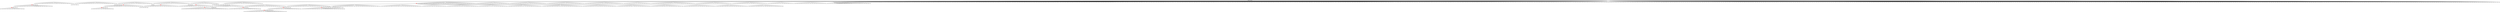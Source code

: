 digraph g {
	"58" -> "59";
	"59" [color=indianred1, style=filled, label="21"];
	"57" -> "58";
	"58" [label="20"];
	"56" -> "57";
	"57" [color=indianred1, style=filled, label="30"];
	"55" -> "56";
	"56" [label="21"];
	"53" -> "54";
	"54" [label="44"];
	"50" -> "51";
	"51" [label="7"];
	"43" -> "44";
	"44" [color=indianred1, style=filled, label="50"];
	"42" -> "43";
	"43" [label="17"];
	"41" -> "42";
	"42" [color=indianred1, style=filled, label="2"];
	"40" -> "41";
	"41" [label="50"];
	"37" -> "38";
	"38" [label="15"];
	"36" -> "37";
	"37" [color=indianred1, style=filled, label="13"];
	"35" -> "36";
	"36" [label="22"];
	"32" -> "33";
	"33" [color=indianred1, style=filled, label="14"];
	"31" -> "32";
	"32" [label="16"];
	"31" -> "34";
	"34" [label="24"];
	"26" -> "27";
	"27" [color=indianred1, style=filled, label="8"];
	"25" -> "26";
	"26" [label="42"];
	"20" -> "21";
	"21" [color=indianred1, style=filled, label="3"];
	"19" -> "20";
	"20" [label="12"];
	"17" -> "18";
	"18" [color=indianred1, style=filled, label="27"];
	"16" -> "17";
	"17" [label="49"];
	"15" -> "16";
	"16" [color=indianred1, style=filled, label="41"];
	"14" -> "15";
	"15" [label="27"];
	"11" -> "12";
	"12" [color=indianred1, style=filled, label="4"];
	"10" -> "11";
	"11" [label="39"];
	"10" -> "13";
	"13" [label="29"];
	"3" -> "4";
	"4" [label="47"];
	"3" -> "5";
	"5" [label="18"];
	"3" -> "6";
	"6" [label="48"];
	"3" -> "7";
	"7" [label="9"];
	"3" -> "8";
	"8" [label="5"];
	"3" -> "9";
	"9" [label="1"];
	"3" -> "10";
	"10" [label="4"];
	"3" -> "14";
	"14" [label="41"];
	"3" -> "19";
	"19" [label="3"];
	"3" -> "22";
	"22" [label="33"];
	"3" -> "23";
	"23" [label="23"];
	"3" -> "24";
	"24" [label="38"];
	"3" -> "25";
	"25" [label="8"];
	"3" -> "28";
	"28" [label="36"];
	"3" -> "29";
	"29" [label="11"];
	"3" -> "30";
	"30" [label="37"];
	"2" -> "3";
	"3" [color=indianred1, style=filled, label="43"];
	"0" -> "1";
	"1" [label="25"];
	"0" -> "2";
	"2" [label="43"];
	"0" -> "31";
	"31" [label="14"];
	"0" -> "35";
	"35" [label="13"];
	"0" -> "39";
	"39" [label="40"];
	"0" -> "40";
	"40" [label="2"];
	"0" -> "45";
	"45" [label="35"];
	"0" -> "46";
	"46" [label="46"];
	"0" -> "47";
	"47" [label="32"];
	"0" -> "48";
	"48" [label="26"];
	"0" -> "49";
	"49" [label="45"];
	"0" -> "50";
	"50" [label="34"];
	"0" -> "52";
	"52" [label="10"];
	"0" -> "53";
	"53" [label="31"];
	"0" -> "55";
	"55" [label="30"];
	"0" -> "60";
	"60" [label="6"];
	"0" -> "61";
	"61" [label="28"];
	"0" -> "62";
	"62" [label="19"];
	"0" [label="germline"];
	"0" -> "cell1";
	"cell1" [shape=box];
	"23" -> "cell2";
	"cell2" [shape=box];
	"5" -> "cell3";
	"cell3" [shape=box];
	"20" -> "cell4";
	"cell4" [shape=box];
	"12" -> "cell5";
	"cell5" [shape=box];
	"25" -> "cell6";
	"cell6" [shape=box];
	"9" -> "cell7";
	"cell7" [shape=box];
	"16" -> "cell8";
	"cell8" [shape=box];
	"51" -> "cell9";
	"cell9" [shape=box];
	"0" -> "cell10";
	"cell10" [shape=box];
	"0" -> "cell11";
	"cell11" [shape=box];
	"24" -> "cell12";
	"cell12" [shape=box];
	"0" -> "cell13";
	"cell13" [shape=box];
	"53" -> "cell14";
	"cell14" [shape=box];
	"57" -> "cell15";
	"cell15" [shape=box];
	"54" -> "cell16";
	"cell16" [shape=box];
	"0" -> "cell17";
	"cell17" [shape=box];
	"27" -> "cell18";
	"cell18" [shape=box];
	"33" -> "cell19";
	"cell19" [shape=box];
	"0" -> "cell20";
	"cell20" [shape=box];
	"52" -> "cell21";
	"cell21" [shape=box];
	"7" -> "cell22";
	"cell22" [shape=box];
	"10" -> "cell23";
	"cell23" [shape=box];
	"0" -> "cell24";
	"cell24" [shape=box];
	"0" -> "cell25";
	"cell25" [shape=box];
	"0" -> "cell26";
	"cell26" [shape=box];
	"0" -> "cell27";
	"cell27" [shape=box];
	"7" -> "cell28";
	"cell28" [shape=box];
	"0" -> "cell29";
	"cell29" [shape=box];
	"0" -> "cell30";
	"cell30" [shape=box];
	"39" -> "cell31";
	"cell31" [shape=box];
	"0" -> "cell32";
	"cell32" [shape=box];
	"0" -> "cell33";
	"cell33" [shape=box];
	"0" -> "cell34";
	"cell34" [shape=box];
	"60" -> "cell35";
	"cell35" [shape=box];
	"26" -> "cell36";
	"cell36" [shape=box];
	"2" -> "cell37";
	"cell37" [shape=box];
	"0" -> "cell38";
	"cell38" [shape=box];
	"0" -> "cell39";
	"cell39" [shape=box];
	"6" -> "cell40";
	"cell40" [shape=box];
	"29" -> "cell41";
	"cell41" [shape=box];
	"0" -> "cell42";
	"cell42" [shape=box];
	"54" -> "cell43";
	"cell43" [shape=box];
	"0" -> "cell44";
	"cell44" [shape=box];
	"55" -> "cell45";
	"cell45" [shape=box];
	"29" -> "cell46";
	"cell46" [shape=box];
	"0" -> "cell47";
	"cell47" [shape=box];
	"24" -> "cell48";
	"cell48" [shape=box];
	"0" -> "cell49";
	"cell49" [shape=box];
	"39" -> "cell50";
	"cell50" [shape=box];
	"24" -> "cell51";
	"cell51" [shape=box];
	"0" -> "cell52";
	"cell52" [shape=box];
	"24" -> "cell53";
	"cell53" [shape=box];
	"37" -> "cell54";
	"cell54" [shape=box];
	"0" -> "cell55";
	"cell55" [shape=box];
	"0" -> "cell56";
	"cell56" [shape=box];
	"1" -> "cell57";
	"cell57" [shape=box];
	"22" -> "cell58";
	"cell58" [shape=box];
	"49" -> "cell59";
	"cell59" [shape=box];
	"0" -> "cell60";
	"cell60" [shape=box];
	"31" -> "cell61";
	"cell61" [shape=box];
	"0" -> "cell62";
	"cell62" [shape=box];
	"0" -> "cell63";
	"cell63" [shape=box];
	"0" -> "cell64";
	"cell64" [shape=box];
	"0" -> "cell65";
	"cell65" [shape=box];
	"5" -> "cell66";
	"cell66" [shape=box];
	"39" -> "cell67";
	"cell67" [shape=box];
	"0" -> "cell68";
	"cell68" [shape=box];
	"0" -> "cell69";
	"cell69" [shape=box];
	"44" -> "cell70";
	"cell70" [shape=box];
	"0" -> "cell71";
	"cell71" [shape=box];
	"0" -> "cell72";
	"cell72" [shape=box];
	"16" -> "cell73";
	"cell73" [shape=box];
	"0" -> "cell74";
	"cell74" [shape=box];
	"48" -> "cell75";
	"cell75" [shape=box];
	"55" -> "cell76";
	"cell76" [shape=box];
	"39" -> "cell77";
	"cell77" [shape=box];
	"12" -> "cell78";
	"cell78" [shape=box];
	"0" -> "cell79";
	"cell79" [shape=box];
	"0" -> "cell80";
	"cell80" [shape=box];
	"55" -> "cell81";
	"cell81" [shape=box];
	"0" -> "cell82";
	"cell82" [shape=box];
	"0" -> "cell83";
	"cell83" [shape=box];
	"27" -> "cell84";
	"cell84" [shape=box];
	"62" -> "cell85";
	"cell85" [shape=box];
	"6" -> "cell86";
	"cell86" [shape=box];
	"18" -> "cell87";
	"cell87" [shape=box];
	"0" -> "cell88";
	"cell88" [shape=box];
	"9" -> "cell89";
	"cell89" [shape=box];
	"24" -> "cell90";
	"cell90" [shape=box];
	"0" -> "cell91";
	"cell91" [shape=box];
	"0" -> "cell92";
	"cell92" [shape=box];
	"0" -> "cell93";
	"cell93" [shape=box];
	"27" -> "cell94";
	"cell94" [shape=box];
	"27" -> "cell95";
	"cell95" [shape=box];
	"0" -> "cell96";
	"cell96" [shape=box];
	"59" -> "cell97";
	"cell97" [shape=box];
	"44" -> "cell98";
	"cell98" [shape=box];
	"0" -> "cell99";
	"cell99" [shape=box];
	"0" -> "cell100";
	"cell100" [shape=box];
	"4" -> "cell101";
	"cell101" [shape=box];
	"21" -> "cell102";
	"cell102" [shape=box];
	"19" -> "cell103";
	"cell103" [shape=box];
	"18" -> "cell104";
	"cell104" [shape=box];
	"0" -> "cell105";
	"cell105" [shape=box];
	"0" -> "cell106";
	"cell106" [shape=box];
	"17" -> "cell107";
	"cell107" [shape=box];
	"0" -> "cell108";
	"cell108" [shape=box];
	"15" -> "cell109";
	"cell109" [shape=box];
	"0" -> "cell110";
	"cell110" [shape=box];
	"0" -> "cell111";
	"cell111" [shape=box];
	"55" -> "cell112";
	"cell112" [shape=box];
	"27" -> "cell113";
	"cell113" [shape=box];
	"0" -> "cell114";
	"cell114" [shape=box];
	"29" -> "cell115";
	"cell115" [shape=box];
	"0" -> "cell116";
	"cell116" [shape=box];
	"30" -> "cell117";
	"cell117" [shape=box];
	"0" -> "cell118";
	"cell118" [shape=box];
	"18" -> "cell119";
	"cell119" [shape=box];
	"0" -> "cell120";
	"cell120" [shape=box];
	"0" -> "cell121";
	"cell121" [shape=box];
	"0" -> "cell122";
	"cell122" [shape=box];
	"0" -> "cell123";
	"cell123" [shape=box];
	"0" -> "cell124";
	"cell124" [shape=box];
	"0" -> "cell125";
	"cell125" [shape=box];
	"0" -> "cell126";
	"cell126" [shape=box];
	"61" -> "cell127";
	"cell127" [shape=box];
	"35" -> "cell128";
	"cell128" [shape=box];
	"27" -> "cell129";
	"cell129" [shape=box];
	"59" -> "cell130";
	"cell130" [shape=box];
	"0" -> "cell131";
	"cell131" [shape=box];
	"0" -> "cell132";
	"cell132" [shape=box];
	"14" -> "cell133";
	"cell133" [shape=box];
	"42" -> "cell134";
	"cell134" [shape=box];
	"14" -> "cell135";
	"cell135" [shape=box];
	"0" -> "cell136";
	"cell136" [shape=box];
	"0" -> "cell137";
	"cell137" [shape=box];
	"0" -> "cell138";
	"cell138" [shape=box];
	"0" -> "cell139";
	"cell139" [shape=box];
	"0" -> "cell140";
	"cell140" [shape=box];
	"0" -> "cell141";
	"cell141" [shape=box];
	"0" -> "cell142";
	"cell142" [shape=box];
	"0" -> "cell143";
	"cell143" [shape=box];
	"62" -> "cell144";
	"cell144" [shape=box];
	"0" -> "cell145";
	"cell145" [shape=box];
	"0" -> "cell146";
	"cell146" [shape=box];
	"0" -> "cell147";
	"cell147" [shape=box];
	"0" -> "cell148";
	"cell148" [shape=box];
	"0" -> "cell149";
	"cell149" [shape=box];
	"0" -> "cell150";
	"cell150" [shape=box];
	"32" -> "cell151";
	"cell151" [shape=box];
	"5" -> "cell152";
	"cell152" [shape=box];
	"0" -> "cell153";
	"cell153" [shape=box];
	"0" -> "cell154";
	"cell154" [shape=box];
	"52" -> "cell155";
	"cell155" [shape=box];
	"0" -> "cell156";
	"cell156" [shape=box];
	"24" -> "cell157";
	"cell157" [shape=box];
	"14" -> "cell158";
	"cell158" [shape=box];
	"0" -> "cell159";
	"cell159" [shape=box];
	"48" -> "cell160";
	"cell160" [shape=box];
	"0" -> "cell161";
	"cell161" [shape=box];
	"33" -> "cell162";
	"cell162" [shape=box];
	"47" -> "cell163";
	"cell163" [shape=box];
	"52" -> "cell164";
	"cell164" [shape=box];
	"57" -> "cell165";
	"cell165" [shape=box];
	"18" -> "cell166";
	"cell166" [shape=box];
	"60" -> "cell167";
	"cell167" [shape=box];
	"52" -> "cell168";
	"cell168" [shape=box];
	"0" -> "cell169";
	"cell169" [shape=box];
	"62" -> "cell170";
	"cell170" [shape=box];
	"45" -> "cell171";
	"cell171" [shape=box];
	"0" -> "cell172";
	"cell172" [shape=box];
	"0" -> "cell173";
	"cell173" [shape=box];
	"62" -> "cell174";
	"cell174" [shape=box];
	"0" -> "cell175";
	"cell175" [shape=box];
	"0" -> "cell176";
	"cell176" [shape=box];
	"0" -> "cell177";
	"cell177" [shape=box];
	"0" -> "cell178";
	"cell178" [shape=box];
	"0" -> "cell179";
	"cell179" [shape=box];
	"0" -> "cell180";
	"cell180" [shape=box];
	"9" -> "cell181";
	"cell181" [shape=box];
	"34" -> "cell182";
	"cell182" [shape=box];
	"37" -> "cell183";
	"cell183" [shape=box];
	"0" -> "cell184";
	"cell184" [shape=box];
	"0" -> "cell185";
	"cell185" [shape=box];
	"20" -> "cell186";
	"cell186" [shape=box];
	"2" -> "cell187";
	"cell187" [shape=box];
	"2" -> "cell188";
	"cell188" [shape=box];
	"0" -> "cell189";
	"cell189" [shape=box];
	"47" -> "cell190";
	"cell190" [shape=box];
	"39" -> "cell191";
	"cell191" [shape=box];
	"0" -> "cell192";
	"cell192" [shape=box];
	"35" -> "cell193";
	"cell193" [shape=box];
	"0" -> "cell194";
	"cell194" [shape=box];
	"13" -> "cell195";
	"cell195" [shape=box];
	"0" -> "cell196";
	"cell196" [shape=box];
	"48" -> "cell197";
	"cell197" [shape=box];
	"0" -> "cell198";
	"cell198" [shape=box];
	"22" -> "cell199";
	"cell199" [shape=box];
	"52" -> "cell200";
	"cell200" [shape=box];
	"4" -> "cell201";
	"cell201" [shape=box];
	"30" -> "cell202";
	"cell202" [shape=box];
	"0" -> "cell203";
	"cell203" [shape=box];
	"0" -> "cell204";
	"cell204" [shape=box];
	"0" -> "cell205";
	"cell205" [shape=box];
	"0" -> "cell206";
	"cell206" [shape=box];
	"0" -> "cell207";
	"cell207" [shape=box];
	"30" -> "cell208";
	"cell208" [shape=box];
	"25" -> "cell209";
	"cell209" [shape=box];
	"0" -> "cell210";
	"cell210" [shape=box];
	"0" -> "cell211";
	"cell211" [shape=box];
	"0" -> "cell212";
	"cell212" [shape=box];
	"31" -> "cell213";
	"cell213" [shape=box];
	"31" -> "cell214";
	"cell214" [shape=box];
	"0" -> "cell215";
	"cell215" [shape=box];
	"0" -> "cell216";
	"cell216" [shape=box];
	"0" -> "cell217";
	"cell217" [shape=box];
	"53" -> "cell218";
	"cell218" [shape=box];
	"0" -> "cell219";
	"cell219" [shape=box];
	"0" -> "cell220";
	"cell220" [shape=box];
	"0" -> "cell221";
	"cell221" [shape=box];
	"13" -> "cell222";
	"cell222" [shape=box];
	"0" -> "cell223";
	"cell223" [shape=box];
	"31" -> "cell224";
	"cell224" [shape=box];
	"0" -> "cell225";
	"cell225" [shape=box];
	"31" -> "cell226";
	"cell226" [shape=box];
	"2" -> "cell227";
	"cell227" [shape=box];
	"0" -> "cell228";
	"cell228" [shape=box];
	"51" -> "cell229";
	"cell229" [shape=box];
	"0" -> "cell230";
	"cell230" [shape=box];
	"1" -> "cell231";
	"cell231" [shape=box];
	"59" -> "cell232";
	"cell232" [shape=box];
	"51" -> "cell233";
	"cell233" [shape=box];
	"52" -> "cell234";
	"cell234" [shape=box];
	"0" -> "cell235";
	"cell235" [shape=box];
	"30" -> "cell236";
	"cell236" [shape=box];
	"37" -> "cell237";
	"cell237" [shape=box];
	"0" -> "cell238";
	"cell238" [shape=box];
	"0" -> "cell239";
	"cell239" [shape=box];
	"0" -> "cell240";
	"cell240" [shape=box];
	"0" -> "cell241";
	"cell241" [shape=box];
	"0" -> "cell242";
	"cell242" [shape=box];
	"4" -> "cell243";
	"cell243" [shape=box];
	"0" -> "cell244";
	"cell244" [shape=box];
	"0" -> "cell245";
	"cell245" [shape=box];
	"39" -> "cell246";
	"cell246" [shape=box];
	"30" -> "cell247";
	"cell247" [shape=box];
	"0" -> "cell248";
	"cell248" [shape=box];
	"22" -> "cell249";
	"cell249" [shape=box];
	"0" -> "cell250";
	"cell250" [shape=box];
	"16" -> "cell251";
	"cell251" [shape=box];
	"17" -> "cell252";
	"cell252" [shape=box];
	"45" -> "cell253";
	"cell253" [shape=box];
	"0" -> "cell254";
	"cell254" [shape=box];
	"0" -> "cell255";
	"cell255" [shape=box];
	"0" -> "cell256";
	"cell256" [shape=box];
	"0" -> "cell257";
	"cell257" [shape=box];
	"35" -> "cell258";
	"cell258" [shape=box];
	"9" -> "cell259";
	"cell259" [shape=box];
	"0" -> "cell260";
	"cell260" [shape=box];
	"0" -> "cell261";
	"cell261" [shape=box];
	"14" -> "cell262";
	"cell262" [shape=box];
	"0" -> "cell263";
	"cell263" [shape=box];
	"0" -> "cell264";
	"cell264" [shape=box];
	"28" -> "cell265";
	"cell265" [shape=box];
	"53" -> "cell266";
	"cell266" [shape=box];
	"0" -> "cell267";
	"cell267" [shape=box];
	"0" -> "cell268";
	"cell268" [shape=box];
	"14" -> "cell269";
	"cell269" [shape=box];
	"8" -> "cell270";
	"cell270" [shape=box];
	"0" -> "cell271";
	"cell271" [shape=box];
	"59" -> "cell272";
	"cell272" [shape=box];
	"0" -> "cell273";
	"cell273" [shape=box];
	"0" -> "cell274";
	"cell274" [shape=box];
	"0" -> "cell275";
	"cell275" [shape=box];
	"7" -> "cell276";
	"cell276" [shape=box];
	"33" -> "cell277";
	"cell277" [shape=box];
	"1" -> "cell278";
	"cell278" [shape=box];
	"0" -> "cell279";
	"cell279" [shape=box];
	"0" -> "cell280";
	"cell280" [shape=box];
	"0" -> "cell281";
	"cell281" [shape=box];
	"37" -> "cell282";
	"cell282" [shape=box];
	"0" -> "cell283";
	"cell283" [shape=box];
	"48" -> "cell284";
	"cell284" [shape=box];
	"0" -> "cell285";
	"cell285" [shape=box];
	"7" -> "cell286";
	"cell286" [shape=box];
	"0" -> "cell287";
	"cell287" [shape=box];
	"10" -> "cell288";
	"cell288" [shape=box];
	"0" -> "cell289";
	"cell289" [shape=box];
	"0" -> "cell290";
	"cell290" [shape=box];
	"19" -> "cell291";
	"cell291" [shape=box];
	"0" -> "cell292";
	"cell292" [shape=box];
	"14" -> "cell293";
	"cell293" [shape=box];
	"50" -> "cell294";
	"cell294" [shape=box];
	"0" -> "cell295";
	"cell295" [shape=box];
	"0" -> "cell296";
	"cell296" [shape=box];
	"6" -> "cell297";
	"cell297" [shape=box];
	"45" -> "cell298";
	"cell298" [shape=box];
	"0" -> "cell299";
	"cell299" [shape=box];
	"29" -> "cell300";
	"cell300" [shape=box];
	"52" -> "cell301";
	"cell301" [shape=box];
	"24" -> "cell302";
	"cell302" [shape=box];
	"0" -> "cell303";
	"cell303" [shape=box];
	"0" -> "cell304";
	"cell304" [shape=box];
	"39" -> "cell305";
	"cell305" [shape=box];
	"0" -> "cell306";
	"cell306" [shape=box];
	"50" -> "cell307";
	"cell307" [shape=box];
	"2" -> "cell308";
	"cell308" [shape=box];
	"2" -> "cell309";
	"cell309" [shape=box];
	"52" -> "cell310";
	"cell310" [shape=box];
	"12" -> "cell311";
	"cell311" [shape=box];
	"0" -> "cell312";
	"cell312" [shape=box];
	"0" -> "cell313";
	"cell313" [shape=box];
	"36" -> "cell314";
	"cell314" [shape=box];
	"35" -> "cell315";
	"cell315" [shape=box];
	"0" -> "cell316";
	"cell316" [shape=box];
	"2" -> "cell317";
	"cell317" [shape=box];
	"5" -> "cell318";
	"cell318" [shape=box];
	"12" -> "cell319";
	"cell319" [shape=box];
	"55" -> "cell320";
	"cell320" [shape=box];
	"55" -> "cell321";
	"cell321" [shape=box];
	"0" -> "cell322";
	"cell322" [shape=box];
	"57" -> "cell323";
	"cell323" [shape=box];
	"0" -> "cell324";
	"cell324" [shape=box];
	"55" -> "cell325";
	"cell325" [shape=box];
	"2" -> "cell326";
	"cell326" [shape=box];
	"0" -> "cell327";
	"cell327" [shape=box];
	"0" -> "cell328";
	"cell328" [shape=box];
	"45" -> "cell329";
	"cell329" [shape=box];
	"4" -> "cell330";
	"cell330" [shape=box];
	"31" -> "cell331";
	"cell331" [shape=box];
	"0" -> "cell332";
	"cell332" [shape=box];
	"0" -> "cell333";
	"cell333" [shape=box];
	"25" -> "cell334";
	"cell334" [shape=box];
	"0" -> "cell335";
	"cell335" [shape=box];
	"0" -> "cell336";
	"cell336" [shape=box];
	"50" -> "cell337";
	"cell337" [shape=box];
	"0" -> "cell338";
	"cell338" [shape=box];
	"0" -> "cell339";
	"cell339" [shape=box];
	"0" -> "cell340";
	"cell340" [shape=box];
	"0" -> "cell341";
	"cell341" [shape=box];
	"0" -> "cell342";
	"cell342" [shape=box];
	"28" -> "cell343";
	"cell343" [shape=box];
	"0" -> "cell344";
	"cell344" [shape=box];
	"0" -> "cell345";
	"cell345" [shape=box];
	"0" -> "cell346";
	"cell346" [shape=box];
	"0" -> "cell347";
	"cell347" [shape=box];
	"14" -> "cell348";
	"cell348" [shape=box];
	"0" -> "cell349";
	"cell349" [shape=box];
	"0" -> "cell350";
	"cell350" [shape=box];
	"0" -> "cell351";
	"cell351" [shape=box];
	"62" -> "cell352";
	"cell352" [shape=box];
	"40" -> "cell353";
	"cell353" [shape=box];
	"14" -> "cell354";
	"cell354" [shape=box];
	"18" -> "cell355";
	"cell355" [shape=box];
	"0" -> "cell356";
	"cell356" [shape=box];
	"40" -> "cell357";
	"cell357" [shape=box];
	"0" -> "cell358";
	"cell358" [shape=box];
	"0" -> "cell359";
	"cell359" [shape=box];
	"0" -> "cell360";
	"cell360" [shape=box];
	"0" -> "cell361";
	"cell361" [shape=box];
	"0" -> "cell362";
	"cell362" [shape=box];
	"8" -> "cell363";
	"cell363" [shape=box];
	"1" -> "cell364";
	"cell364" [shape=box];
	"57" -> "cell365";
	"cell365" [shape=box];
	"0" -> "cell366";
	"cell366" [shape=box];
	"45" -> "cell367";
	"cell367" [shape=box];
	"8" -> "cell368";
	"cell368" [shape=box];
	"29" -> "cell369";
	"cell369" [shape=box];
	"0" -> "cell370";
	"cell370" [shape=box];
	"2" -> "cell371";
	"cell371" [shape=box];
	"35" -> "cell372";
	"cell372" [shape=box];
	"45" -> "cell373";
	"cell373" [shape=box];
	"0" -> "cell374";
	"cell374" [shape=box];
	"13" -> "cell375";
	"cell375" [shape=box];
	"49" -> "cell376";
	"cell376" [shape=box];
	"6" -> "cell377";
	"cell377" [shape=box];
	"38" -> "cell378";
	"cell378" [shape=box];
	"6" -> "cell379";
	"cell379" [shape=box];
	"0" -> "cell380";
	"cell380" [shape=box];
	"0" -> "cell381";
	"cell381" [shape=box];
	"0" -> "cell382";
	"cell382" [shape=box];
	"6" -> "cell383";
	"cell383" [shape=box];
	"47" -> "cell384";
	"cell384" [shape=box];
	"0" -> "cell385";
	"cell385" [shape=box];
	"2" -> "cell386";
	"cell386" [shape=box];
	"25" -> "cell387";
	"cell387" [shape=box];
	"0" -> "cell388";
	"cell388" [shape=box];
	"19" -> "cell389";
	"cell389" [shape=box];
	"20" -> "cell390";
	"cell390" [shape=box];
	"0" -> "cell391";
	"cell391" [shape=box];
	"55" -> "cell392";
	"cell392" [shape=box];
	"0" -> "cell393";
	"cell393" [shape=box];
	"0" -> "cell394";
	"cell394" [shape=box];
	"0" -> "cell395";
	"cell395" [shape=box];
	"0" -> "cell396";
	"cell396" [shape=box];
	"49" -> "cell397";
	"cell397" [shape=box];
	"26" -> "cell398";
	"cell398" [shape=box];
	"0" -> "cell399";
	"cell399" [shape=box];
	"62" -> "cell400";
	"cell400" [shape=box];
	"4" -> "cell401";
	"cell401" [shape=box];
	"0" -> "cell402";
	"cell402" [shape=box];
	"0" -> "cell403";
	"cell403" [shape=box];
	"23" -> "cell404";
	"cell404" [shape=box];
	"0" -> "cell405";
	"cell405" [shape=box];
	"1" -> "cell406";
	"cell406" [shape=box];
	"0" -> "cell407";
	"cell407" [shape=box];
	"0" -> "cell408";
	"cell408" [shape=box];
	"25" -> "cell409";
	"cell409" [shape=box];
	"22" -> "cell410";
	"cell410" [shape=box];
	"0" -> "cell411";
	"cell411" [shape=box];
	"14" -> "cell412";
	"cell412" [shape=box];
	"8" -> "cell413";
	"cell413" [shape=box];
	"53" -> "cell414";
	"cell414" [shape=box];
	"16" -> "cell415";
	"cell415" [shape=box];
	"62" -> "cell416";
	"cell416" [shape=box];
	"0" -> "cell417";
	"cell417" [shape=box];
	"0" -> "cell418";
	"cell418" [shape=box];
	"0" -> "cell419";
	"cell419" [shape=box];
	"39" -> "cell420";
	"cell420" [shape=box];
	"34" -> "cell421";
	"cell421" [shape=box];
	"0" -> "cell422";
	"cell422" [shape=box];
	"0" -> "cell423";
	"cell423" [shape=box];
	"0" -> "cell424";
	"cell424" [shape=box];
	"46" -> "cell425";
	"cell425" [shape=box];
	"0" -> "cell426";
	"cell426" [shape=box];
	"0" -> "cell427";
	"cell427" [shape=box];
	"23" -> "cell428";
	"cell428" [shape=box];
	"0" -> "cell429";
	"cell429" [shape=box];
	"0" -> "cell430";
	"cell430" [shape=box];
	"0" -> "cell431";
	"cell431" [shape=box];
	"33" -> "cell432";
	"cell432" [shape=box];
	"0" -> "cell433";
	"cell433" [shape=box];
	"9" -> "cell434";
	"cell434" [shape=box];
	"27" -> "cell435";
	"cell435" [shape=box];
	"49" -> "cell436";
	"cell436" [shape=box];
	"52" -> "cell437";
	"cell437" [shape=box];
	"39" -> "cell438";
	"cell438" [shape=box];
	"0" -> "cell439";
	"cell439" [shape=box];
	"0" -> "cell440";
	"cell440" [shape=box];
	"0" -> "cell441";
	"cell441" [shape=box];
	"23" -> "cell442";
	"cell442" [shape=box];
	"0" -> "cell443";
	"cell443" [shape=box];
	"27" -> "cell444";
	"cell444" [shape=box];
	"12" -> "cell445";
	"cell445" [shape=box];
	"0" -> "cell446";
	"cell446" [shape=box];
	"4" -> "cell447";
	"cell447" [shape=box];
	"0" -> "cell448";
	"cell448" [shape=box];
	"29" -> "cell449";
	"cell449" [shape=box];
	"0" -> "cell450";
	"cell450" [shape=box];
	"23" -> "cell451";
	"cell451" [shape=box];
	"1" -> "cell452";
	"cell452" [shape=box];
	"44" -> "cell453";
	"cell453" [shape=box];
	"9" -> "cell454";
	"cell454" [shape=box];
	"27" -> "cell455";
	"cell455" [shape=box];
	"0" -> "cell456";
	"cell456" [shape=box];
	"0" -> "cell457";
	"cell457" [shape=box];
	"23" -> "cell458";
	"cell458" [shape=box];
	"33" -> "cell459";
	"cell459" [shape=box];
	"2" -> "cell460";
	"cell460" [shape=box];
	"2" -> "cell461";
	"cell461" [shape=box];
	"0" -> "cell462";
	"cell462" [shape=box];
	"48" -> "cell463";
	"cell463" [shape=box];
	"57" -> "cell464";
	"cell464" [shape=box];
	"13" -> "cell465";
	"cell465" [shape=box];
	"0" -> "cell466";
	"cell466" [shape=box];
	"0" -> "cell467";
	"cell467" [shape=box];
	"42" -> "cell468";
	"cell468" [shape=box];
	"6" -> "cell469";
	"cell469" [shape=box];
	"0" -> "cell470";
	"cell470" [shape=box];
	"0" -> "cell471";
	"cell471" [shape=box];
	"0" -> "cell472";
	"cell472" [shape=box];
	"0" -> "cell473";
	"cell473" [shape=box];
	"0" -> "cell474";
	"cell474" [shape=box];
	"10" -> "cell475";
	"cell475" [shape=box];
	"10" -> "cell476";
	"cell476" [shape=box];
	"0" -> "cell477";
	"cell477" [shape=box];
	"0" -> "cell478";
	"cell478" [shape=box];
	"48" -> "cell479";
	"cell479" [shape=box];
	"0" -> "cell480";
	"cell480" [shape=box];
	"0" -> "cell481";
	"cell481" [shape=box];
	"25" -> "cell482";
	"cell482" [shape=box];
	"0" -> "cell483";
	"cell483" [shape=box];
	"0" -> "cell484";
	"cell484" [shape=box];
	"37" -> "cell485";
	"cell485" [shape=box];
	"0" -> "cell486";
	"cell486" [shape=box];
	"45" -> "cell487";
	"cell487" [shape=box];
	"42" -> "cell488";
	"cell488" [shape=box];
	"0" -> "cell489";
	"cell489" [shape=box];
	"0" -> "cell490";
	"cell490" [shape=box];
	"59" -> "cell491";
	"cell491" [shape=box];
	"46" -> "cell492";
	"cell492" [shape=box];
	"18" -> "cell493";
	"cell493" [shape=box];
	"0" -> "cell494";
	"cell494" [shape=box];
	"0" -> "cell495";
	"cell495" [shape=box];
	"0" -> "cell496";
	"cell496" [shape=box];
	"0" -> "cell497";
	"cell497" [shape=box];
	"7" -> "cell498";
	"cell498" [shape=box];
	"16" -> "cell499";
	"cell499" [shape=box];
	"48" -> "cell500";
	"cell500" [shape=box];
	"18" -> "cell501";
	"cell501" [shape=box];
	"0" -> "cell502";
	"cell502" [shape=box];
	"41" -> "cell503";
	"cell503" [shape=box];
	"1" -> "cell504";
	"cell504" [shape=box];
	"59" -> "cell505";
	"cell505" [shape=box];
	"42" -> "cell506";
	"cell506" [shape=box];
	"0" -> "cell507";
	"cell507" [shape=box];
	"6" -> "cell508";
	"cell508" [shape=box];
	"0" -> "cell509";
	"cell509" [shape=box];
	"0" -> "cell510";
	"cell510" [shape=box];
	"0" -> "cell511";
	"cell511" [shape=box];
	"0" -> "cell512";
	"cell512" [shape=box];
	"0" -> "cell513";
	"cell513" [shape=box];
	"0" -> "cell514";
	"cell514" [shape=box];
	"0" -> "cell515";
	"cell515" [shape=box];
	"14" -> "cell516";
	"cell516" [shape=box];
	"0" -> "cell517";
	"cell517" [shape=box];
	"0" -> "cell518";
	"cell518" [shape=box];
	"55" -> "cell519";
	"cell519" [shape=box];
	"57" -> "cell520";
	"cell520" [shape=box];
	"0" -> "cell521";
	"cell521" [shape=box];
	"0" -> "cell522";
	"cell522" [shape=box];
	"0" -> "cell523";
	"cell523" [shape=box];
	"45" -> "cell524";
	"cell524" [shape=box];
	"0" -> "cell525";
	"cell525" [shape=box];
	"0" -> "cell526";
	"cell526" [shape=box];
	"0" -> "cell527";
	"cell527" [shape=box];
	"60" -> "cell528";
	"cell528" [shape=box];
	"0" -> "cell529";
	"cell529" [shape=box];
	"10" -> "cell530";
	"cell530" [shape=box];
	"0" -> "cell531";
	"cell531" [shape=box];
	"0" -> "cell532";
	"cell532" [shape=box];
	"0" -> "cell533";
	"cell533" [shape=box];
	"33" -> "cell534";
	"cell534" [shape=box];
	"27" -> "cell535";
	"cell535" [shape=box];
	"40" -> "cell536";
	"cell536" [shape=box];
	"53" -> "cell537";
	"cell537" [shape=box];
	"0" -> "cell538";
	"cell538" [shape=box];
	"9" -> "cell539";
	"cell539" [shape=box];
	"0" -> "cell540";
	"cell540" [shape=box];
	"0" -> "cell541";
	"cell541" [shape=box];
	"0" -> "cell542";
	"cell542" [shape=box];
	"39" -> "cell543";
	"cell543" [shape=box];
	"13" -> "cell544";
	"cell544" [shape=box];
	"22" -> "cell545";
	"cell545" [shape=box];
	"0" -> "cell546";
	"cell546" [shape=box];
	"0" -> "cell547";
	"cell547" [shape=box];
	"0" -> "cell548";
	"cell548" [shape=box];
	"40" -> "cell549";
	"cell549" [shape=box];
	"0" -> "cell550";
	"cell550" [shape=box];
	"0" -> "cell551";
	"cell551" [shape=box];
	"55" -> "cell552";
	"cell552" [shape=box];
	"0" -> "cell553";
	"cell553" [shape=box];
	"45" -> "cell554";
	"cell554" [shape=box];
	"21" -> "cell555";
	"cell555" [shape=box];
	"0" -> "cell556";
	"cell556" [shape=box];
	"37" -> "cell557";
	"cell557" [shape=box];
	"49" -> "cell558";
	"cell558" [shape=box];
	"0" -> "cell559";
	"cell559" [shape=box];
	"19" -> "cell560";
	"cell560" [shape=box];
	"0" -> "cell561";
	"cell561" [shape=box];
	"48" -> "cell562";
	"cell562" [shape=box];
	"0" -> "cell563";
	"cell563" [shape=box];
	"0" -> "cell564";
	"cell564" [shape=box];
	"0" -> "cell565";
	"cell565" [shape=box];
	"0" -> "cell566";
	"cell566" [shape=box];
	"46" -> "cell567";
	"cell567" [shape=box];
	"29" -> "cell568";
	"cell568" [shape=box];
	"18" -> "cell569";
	"cell569" [shape=box];
	"12" -> "cell570";
	"cell570" [shape=box];
	"0" -> "cell571";
	"cell571" [shape=box];
	"35" -> "cell572";
	"cell572" [shape=box];
	"2" -> "cell573";
	"cell573" [shape=box];
	"48" -> "cell574";
	"cell574" [shape=box];
	"0" -> "cell575";
	"cell575" [shape=box];
	"0" -> "cell576";
	"cell576" [shape=box];
	"21" -> "cell577";
	"cell577" [shape=box];
	"9" -> "cell578";
	"cell578" [shape=box];
	"25" -> "cell579";
	"cell579" [shape=box];
	"0" -> "cell580";
	"cell580" [shape=box];
	"0" -> "cell581";
	"cell581" [shape=box];
	"0" -> "cell582";
	"cell582" [shape=box];
	"0" -> "cell583";
	"cell583" [shape=box];
	"8" -> "cell584";
	"cell584" [shape=box];
	"53" -> "cell585";
	"cell585" [shape=box];
	"0" -> "cell586";
	"cell586" [shape=box];
	"5" -> "cell587";
	"cell587" [shape=box];
	"47" -> "cell588";
	"cell588" [shape=box];
	"50" -> "cell589";
	"cell589" [shape=box];
	"0" -> "cell590";
	"cell590" [shape=box];
	"29" -> "cell591";
	"cell591" [shape=box];
	"46" -> "cell592";
	"cell592" [shape=box];
	"4" -> "cell593";
	"cell593" [shape=box];
	"25" -> "cell594";
	"cell594" [shape=box];
	"0" -> "cell595";
	"cell595" [shape=box];
	"0" -> "cell596";
	"cell596" [shape=box];
	"16" -> "cell597";
	"cell597" [shape=box];
	"24" -> "cell598";
	"cell598" [shape=box];
	"0" -> "cell599";
	"cell599" [shape=box];
	"29" -> "cell600";
	"cell600" [shape=box];
	"0" -> "cell601";
	"cell601" [shape=box];
	"0" -> "cell602";
	"cell602" [shape=box];
	"6" -> "cell603";
	"cell603" [shape=box];
	"23" -> "cell604";
	"cell604" [shape=box];
	"27" -> "cell605";
	"cell605" [shape=box];
	"59" -> "cell606";
	"cell606" [shape=box];
	"0" -> "cell607";
	"cell607" [shape=box];
	"11" -> "cell608";
	"cell608" [shape=box];
	"0" -> "cell609";
	"cell609" [shape=box];
	"0" -> "cell610";
	"cell610" [shape=box];
	"54" -> "cell611";
	"cell611" [shape=box];
	"0" -> "cell612";
	"cell612" [shape=box];
	"62" -> "cell613";
	"cell613" [shape=box];
	"62" -> "cell614";
	"cell614" [shape=box];
	"50" -> "cell615";
	"cell615" [shape=box];
	"0" -> "cell616";
	"cell616" [shape=box];
	"47" -> "cell617";
	"cell617" [shape=box];
	"0" -> "cell618";
	"cell618" [shape=box];
	"0" -> "cell619";
	"cell619" [shape=box];
	"0" -> "cell620";
	"cell620" [shape=box];
	"0" -> "cell621";
	"cell621" [shape=box];
	"0" -> "cell622";
	"cell622" [shape=box];
	"0" -> "cell623";
	"cell623" [shape=box];
	"0" -> "cell624";
	"cell624" [shape=box];
	"40" -> "cell625";
	"cell625" [shape=box];
	"0" -> "cell626";
	"cell626" [shape=box];
	"30" -> "cell627";
	"cell627" [shape=box];
	"24" -> "cell628";
	"cell628" [shape=box];
	"54" -> "cell629";
	"cell629" [shape=box];
	"0" -> "cell630";
	"cell630" [shape=box];
	"22" -> "cell631";
	"cell631" [shape=box];
	"0" -> "cell632";
	"cell632" [shape=box];
	"49" -> "cell633";
	"cell633" [shape=box];
	"0" -> "cell634";
	"cell634" [shape=box];
	"49" -> "cell635";
	"cell635" [shape=box];
	"21" -> "cell636";
	"cell636" [shape=box];
	"6" -> "cell637";
	"cell637" [shape=box];
	"0" -> "cell638";
	"cell638" [shape=box];
	"0" -> "cell639";
	"cell639" [shape=box];
	"0" -> "cell640";
	"cell640" [shape=box];
	"41" -> "cell641";
	"cell641" [shape=box];
	"60" -> "cell642";
	"cell642" [shape=box];
	"58" -> "cell643";
	"cell643" [shape=box];
	"0" -> "cell644";
	"cell644" [shape=box];
	"0" -> "cell645";
	"cell645" [shape=box];
	"55" -> "cell646";
	"cell646" [shape=box];
	"0" -> "cell647";
	"cell647" [shape=box];
	"0" -> "cell648";
	"cell648" [shape=box];
	"0" -> "cell649";
	"cell649" [shape=box];
	"0" -> "cell650";
	"cell650" [shape=box];
	"59" -> "cell651";
	"cell651" [shape=box];
	"0" -> "cell652";
	"cell652" [shape=box];
	"39" -> "cell653";
	"cell653" [shape=box];
	"45" -> "cell654";
	"cell654" [shape=box];
	"33" -> "cell655";
	"cell655" [shape=box];
	"0" -> "cell656";
	"cell656" [shape=box];
	"0" -> "cell657";
	"cell657" [shape=box];
	"0" -> "cell658";
	"cell658" [shape=box];
	"29" -> "cell659";
	"cell659" [shape=box];
	"23" -> "cell660";
	"cell660" [shape=box];
	"44" -> "cell661";
	"cell661" [shape=box];
	"9" -> "cell662";
	"cell662" [shape=box];
	"33" -> "cell663";
	"cell663" [shape=box];
	"0" -> "cell664";
	"cell664" [shape=box];
	"0" -> "cell665";
	"cell665" [shape=box];
	"23" -> "cell666";
	"cell666" [shape=box];
	"17" -> "cell667";
	"cell667" [shape=box];
	"0" -> "cell668";
	"cell668" [shape=box];
	"0" -> "cell669";
	"cell669" [shape=box];
	"27" -> "cell670";
	"cell670" [shape=box];
	"0" -> "cell671";
	"cell671" [shape=box];
	"10" -> "cell672";
	"cell672" [shape=box];
	"53" -> "cell673";
	"cell673" [shape=box];
	"56" -> "cell674";
	"cell674" [shape=box];
	"5" -> "cell675";
	"cell675" [shape=box];
	"24" -> "cell676";
	"cell676" [shape=box];
	"0" -> "cell677";
	"cell677" [shape=box];
	"44" -> "cell678";
	"cell678" [shape=box];
	"49" -> "cell679";
	"cell679" [shape=box];
	"0" -> "cell680";
	"cell680" [shape=box];
	"34" -> "cell681";
	"cell681" [shape=box];
	"0" -> "cell682";
	"cell682" [shape=box];
	"0" -> "cell683";
	"cell683" [shape=box];
	"0" -> "cell684";
	"cell684" [shape=box];
	"0" -> "cell685";
	"cell685" [shape=box];
	"0" -> "cell686";
	"cell686" [shape=box];
	"48" -> "cell687";
	"cell687" [shape=box];
	"0" -> "cell688";
	"cell688" [shape=box];
	"0" -> "cell689";
	"cell689" [shape=box];
	"0" -> "cell690";
	"cell690" [shape=box];
	"39" -> "cell691";
	"cell691" [shape=box];
	"0" -> "cell692";
	"cell692" [shape=box];
	"5" -> "cell693";
	"cell693" [shape=box];
	"0" -> "cell694";
	"cell694" [shape=box];
	"12" -> "cell695";
	"cell695" [shape=box];
	"0" -> "cell696";
	"cell696" [shape=box];
	"0" -> "cell697";
	"cell697" [shape=box];
	"0" -> "cell698";
	"cell698" [shape=box];
	"9" -> "cell699";
	"cell699" [shape=box];
	"0" -> "cell700";
	"cell700" [shape=box];
	"49" -> "cell701";
	"cell701" [shape=box];
	"0" -> "cell702";
	"cell702" [shape=box];
	"0" -> "cell703";
	"cell703" [shape=box];
	"22" -> "cell704";
	"cell704" [shape=box];
	"0" -> "cell705";
	"cell705" [shape=box];
	"0" -> "cell706";
	"cell706" [shape=box];
	"0" -> "cell707";
	"cell707" [shape=box];
	"25" -> "cell708";
	"cell708" [shape=box];
	"0" -> "cell709";
	"cell709" [shape=box];
	"0" -> "cell710";
	"cell710" [shape=box];
	"62" -> "cell711";
	"cell711" [shape=box];
	"28" -> "cell712";
	"cell712" [shape=box];
	"45" -> "cell713";
	"cell713" [shape=box];
	"49" -> "cell714";
	"cell714" [shape=box];
	"0" -> "cell715";
	"cell715" [shape=box];
	"0" -> "cell716";
	"cell716" [shape=box];
	"0" -> "cell717";
	"cell717" [shape=box];
	"0" -> "cell718";
	"cell718" [shape=box];
	"2" -> "cell719";
	"cell719" [shape=box];
	"36" -> "cell720";
	"cell720" [shape=box];
	"4" -> "cell721";
	"cell721" [shape=box];
	"0" -> "cell722";
	"cell722" [shape=box];
	"51" -> "cell723";
	"cell723" [shape=box];
	"0" -> "cell724";
	"cell724" [shape=box];
	"0" -> "cell725";
	"cell725" [shape=box];
	"55" -> "cell726";
	"cell726" [shape=box];
	"0" -> "cell727";
	"cell727" [shape=box];
	"49" -> "cell728";
	"cell728" [shape=box];
	"4" -> "cell729";
	"cell729" [shape=box];
	"0" -> "cell730";
	"cell730" [shape=box];
	"24" -> "cell731";
	"cell731" [shape=box];
	"46" -> "cell732";
	"cell732" [shape=box];
	"21" -> "cell733";
	"cell733" [shape=box];
	"57" -> "cell734";
	"cell734" [shape=box];
	"46" -> "cell735";
	"cell735" [shape=box];
	"25" -> "cell736";
	"cell736" [shape=box];
	"16" -> "cell737";
	"cell737" [shape=box];
	"47" -> "cell738";
	"cell738" [shape=box];
	"0" -> "cell739";
	"cell739" [shape=box];
	"0" -> "cell740";
	"cell740" [shape=box];
	"23" -> "cell741";
	"cell741" [shape=box];
	"0" -> "cell742";
	"cell742" [shape=box];
	"1" -> "cell743";
	"cell743" [shape=box];
	"21" -> "cell744";
	"cell744" [shape=box];
	"27" -> "cell745";
	"cell745" [shape=box];
	"14" -> "cell746";
	"cell746" [shape=box];
	"0" -> "cell747";
	"cell747" [shape=box];
	"46" -> "cell748";
	"cell748" [shape=box];
	"16" -> "cell749";
	"cell749" [shape=box];
	"0" -> "cell750";
	"cell750" [shape=box];
	"25" -> "cell751";
	"cell751" [shape=box];
	"0" -> "cell752";
	"cell752" [shape=box];
	"18" -> "cell753";
	"cell753" [shape=box];
	"0" -> "cell754";
	"cell754" [shape=box];
	"40" -> "cell755";
	"cell755" [shape=box];
	"0" -> "cell756";
	"cell756" [shape=box];
	"0" -> "cell757";
	"cell757" [shape=box];
	"6" -> "cell758";
	"cell758" [shape=box];
	"0" -> "cell759";
	"cell759" [shape=box];
	"0" -> "cell760";
	"cell760" [shape=box];
	"0" -> "cell761";
	"cell761" [shape=box];
	"0" -> "cell762";
	"cell762" [shape=box];
	"0" -> "cell763";
	"cell763" [shape=box];
	"0" -> "cell764";
	"cell764" [shape=box];
	"0" -> "cell765";
	"cell765" [shape=box];
	"0" -> "cell766";
	"cell766" [shape=box];
	"0" -> "cell767";
	"cell767" [shape=box];
	"0" -> "cell768";
	"cell768" [shape=box];
	"25" -> "cell769";
	"cell769" [shape=box];
	"46" -> "cell770";
	"cell770" [shape=box];
	"13" -> "cell771";
	"cell771" [shape=box];
	"44" -> "cell772";
	"cell772" [shape=box];
	"0" -> "cell773";
	"cell773" [shape=box];
	"0" -> "cell774";
	"cell774" [shape=box];
	"0" -> "cell775";
	"cell775" [shape=box];
	"49" -> "cell776";
	"cell776" [shape=box];
	"0" -> "cell777";
	"cell777" [shape=box];
	"0" -> "cell778";
	"cell778" [shape=box];
	"22" -> "cell779";
	"cell779" [shape=box];
	"0" -> "cell780";
	"cell780" [shape=box];
	"0" -> "cell781";
	"cell781" [shape=box];
	"0" -> "cell782";
	"cell782" [shape=box];
	"9" -> "cell783";
	"cell783" [shape=box];
	"42" -> "cell784";
	"cell784" [shape=box];
	"35" -> "cell785";
	"cell785" [shape=box];
	"1" -> "cell786";
	"cell786" [shape=box];
	"0" -> "cell787";
	"cell787" [shape=box];
	"0" -> "cell788";
	"cell788" [shape=box];
	"0" -> "cell789";
	"cell789" [shape=box];
	"10" -> "cell790";
	"cell790" [shape=box];
	"0" -> "cell791";
	"cell791" [shape=box];
	"46" -> "cell792";
	"cell792" [shape=box];
	"0" -> "cell793";
	"cell793" [shape=box];
	"4" -> "cell794";
	"cell794" [shape=box];
	"22" -> "cell795";
	"cell795" [shape=box];
	"0" -> "cell796";
	"cell796" [shape=box];
	"50" -> "cell797";
	"cell797" [shape=box];
	"53" -> "cell798";
	"cell798" [shape=box];
	"0" -> "cell799";
	"cell799" [shape=box];
	"44" -> "cell800";
	"cell800" [shape=box];
	"0" -> "cell801";
	"cell801" [shape=box];
	"0" -> "cell802";
	"cell802" [shape=box];
	"0" -> "cell803";
	"cell803" [shape=box];
	"62" -> "cell804";
	"cell804" [shape=box];
	"0" -> "cell805";
	"cell805" [shape=box];
	"0" -> "cell806";
	"cell806" [shape=box];
	"0" -> "cell807";
	"cell807" [shape=box];
	"0" -> "cell808";
	"cell808" [shape=box];
	"19" -> "cell809";
	"cell809" [shape=box];
	"50" -> "cell810";
	"cell810" [shape=box];
	"0" -> "cell811";
	"cell811" [shape=box];
	"0" -> "cell812";
	"cell812" [shape=box];
	"57" -> "cell813";
	"cell813" [shape=box];
	"0" -> "cell814";
	"cell814" [shape=box];
	"35" -> "cell815";
	"cell815" [shape=box];
	"27" -> "cell816";
	"cell816" [shape=box];
	"0" -> "cell817";
	"cell817" [shape=box];
	"0" -> "cell818";
	"cell818" [shape=box];
	"61" -> "cell819";
	"cell819" [shape=box];
	"62" -> "cell820";
	"cell820" [shape=box];
	"46" -> "cell821";
	"cell821" [shape=box];
	"0" -> "cell822";
	"cell822" [shape=box];
	"42" -> "cell823";
	"cell823" [shape=box];
	"15" -> "cell824";
	"cell824" [shape=box];
	"0" -> "cell825";
	"cell825" [shape=box];
	"27" -> "cell826";
	"cell826" [shape=box];
	"0" -> "cell827";
	"cell827" [shape=box];
	"0" -> "cell828";
	"cell828" [shape=box];
	"40" -> "cell829";
	"cell829" [shape=box];
	"46" -> "cell830";
	"cell830" [shape=box];
	"31" -> "cell831";
	"cell831" [shape=box];
	"0" -> "cell832";
	"cell832" [shape=box];
	"0" -> "cell833";
	"cell833" [shape=box];
	"48" -> "cell834";
	"cell834" [shape=box];
	"0" -> "cell835";
	"cell835" [shape=box];
	"0" -> "cell836";
	"cell836" [shape=box];
	"0" -> "cell837";
	"cell837" [shape=box];
	"50" -> "cell838";
	"cell838" [shape=box];
	"12" -> "cell839";
	"cell839" [shape=box];
	"0" -> "cell840";
	"cell840" [shape=box];
	"31" -> "cell841";
	"cell841" [shape=box];
	"2" -> "cell842";
	"cell842" [shape=box];
	"0" -> "cell843";
	"cell843" [shape=box];
	"37" -> "cell844";
	"cell844" [shape=box];
	"0" -> "cell845";
	"cell845" [shape=box];
	"8" -> "cell846";
	"cell846" [shape=box];
	"0" -> "cell847";
	"cell847" [shape=box];
	"0" -> "cell848";
	"cell848" [shape=box];
	"50" -> "cell849";
	"cell849" [shape=box];
	"0" -> "cell850";
	"cell850" [shape=box];
	"27" -> "cell851";
	"cell851" [shape=box];
	"42" -> "cell852";
	"cell852" [shape=box];
	"25" -> "cell853";
	"cell853" [shape=box];
	"0" -> "cell854";
	"cell854" [shape=box];
	"4" -> "cell855";
	"cell855" [shape=box];
	"0" -> "cell856";
	"cell856" [shape=box];
	"0" -> "cell857";
	"cell857" [shape=box];
	"0" -> "cell858";
	"cell858" [shape=box];
	"24" -> "cell859";
	"cell859" [shape=box];
	"18" -> "cell860";
	"cell860" [shape=box];
	"14" -> "cell861";
	"cell861" [shape=box];
	"0" -> "cell862";
	"cell862" [shape=box];
	"0" -> "cell863";
	"cell863" [shape=box];
	"53" -> "cell864";
	"cell864" [shape=box];
	"0" -> "cell865";
	"cell865" [shape=box];
	"10" -> "cell866";
	"cell866" [shape=box];
	"37" -> "cell867";
	"cell867" [shape=box];
	"0" -> "cell868";
	"cell868" [shape=box];
	"0" -> "cell869";
	"cell869" [shape=box];
	"0" -> "cell870";
	"cell870" [shape=box];
	"31" -> "cell871";
	"cell871" [shape=box];
	"50" -> "cell872";
	"cell872" [shape=box];
	"14" -> "cell873";
	"cell873" [shape=box];
	"57" -> "cell874";
	"cell874" [shape=box];
	"62" -> "cell875";
	"cell875" [shape=box];
	"53" -> "cell876";
	"cell876" [shape=box];
	"0" -> "cell877";
	"cell877" [shape=box];
	"45" -> "cell878";
	"cell878" [shape=box];
	"9" -> "cell879";
	"cell879" [shape=box];
	"35" -> "cell880";
	"cell880" [shape=box];
	"0" -> "cell881";
	"cell881" [shape=box];
	"31" -> "cell882";
	"cell882" [shape=box];
	"0" -> "cell883";
	"cell883" [shape=box];
	"0" -> "cell884";
	"cell884" [shape=box];
	"0" -> "cell885";
	"cell885" [shape=box];
	"10" -> "cell886";
	"cell886" [shape=box];
	"0" -> "cell887";
	"cell887" [shape=box];
	"27" -> "cell888";
	"cell888" [shape=box];
	"2" -> "cell889";
	"cell889" [shape=box];
	"0" -> "cell890";
	"cell890" [shape=box];
	"27" -> "cell891";
	"cell891" [shape=box];
	"0" -> "cell892";
	"cell892" [shape=box];
	"40" -> "cell893";
	"cell893" [shape=box];
	"0" -> "cell894";
	"cell894" [shape=box];
	"0" -> "cell895";
	"cell895" [shape=box];
	"6" -> "cell896";
	"cell896" [shape=box];
	"50" -> "cell897";
	"cell897" [shape=box];
	"23" -> "cell898";
	"cell898" [shape=box];
	"1" -> "cell899";
	"cell899" [shape=box];
	"42" -> "cell900";
	"cell900" [shape=box];
	"0" -> "cell901";
	"cell901" [shape=box];
	"0" -> "cell902";
	"cell902" [shape=box];
	"10" -> "cell903";
	"cell903" [shape=box];
	"21" -> "cell904";
	"cell904" [shape=box];
	"0" -> "cell905";
	"cell905" [shape=box];
	"0" -> "cell906";
	"cell906" [shape=box];
	"61" -> "cell907";
	"cell907" [shape=box];
	"48" -> "cell908";
	"cell908" [shape=box];
	"10" -> "cell909";
	"cell909" [shape=box];
	"0" -> "cell910";
	"cell910" [shape=box];
	"15" -> "cell911";
	"cell911" [shape=box];
	"37" -> "cell912";
	"cell912" [shape=box];
	"0" -> "cell913";
	"cell913" [shape=box];
	"0" -> "cell914";
	"cell914" [shape=box];
	"24" -> "cell915";
	"cell915" [shape=box];
	"0" -> "cell916";
	"cell916" [shape=box];
	"0" -> "cell917";
	"cell917" [shape=box];
	"40" -> "cell918";
	"cell918" [shape=box];
	"0" -> "cell919";
	"cell919" [shape=box];
	"0" -> "cell920";
	"cell920" [shape=box];
	"0" -> "cell921";
	"cell921" [shape=box];
	"0" -> "cell922";
	"cell922" [shape=box];
	"46" -> "cell923";
	"cell923" [shape=box];
	"57" -> "cell924";
	"cell924" [shape=box];
	"19" -> "cell925";
	"cell925" [shape=box];
	"0" -> "cell926";
	"cell926" [shape=box];
	"0" -> "cell927";
	"cell927" [shape=box];
	"0" -> "cell928";
	"cell928" [shape=box];
	"0" -> "cell929";
	"cell929" [shape=box];
	"46" -> "cell930";
	"cell930" [shape=box];
	"0" -> "cell931";
	"cell931" [shape=box];
	"0" -> "cell932";
	"cell932" [shape=box];
	"0" -> "cell933";
	"cell933" [shape=box];
	"24" -> "cell934";
	"cell934" [shape=box];
	"50" -> "cell935";
	"cell935" [shape=box];
	"0" -> "cell936";
	"cell936" [shape=box];
	"0" -> "cell937";
	"cell937" [shape=box];
	"2" -> "cell938";
	"cell938" [shape=box];
	"25" -> "cell939";
	"cell939" [shape=box];
	"0" -> "cell940";
	"cell940" [shape=box];
	"0" -> "cell941";
	"cell941" [shape=box];
	"0" -> "cell942";
	"cell942" [shape=box];
	"31" -> "cell943";
	"cell943" [shape=box];
	"25" -> "cell944";
	"cell944" [shape=box];
	"17" -> "cell945";
	"cell945" [shape=box];
	"2" -> "cell946";
	"cell946" [shape=box];
	"44" -> "cell947";
	"cell947" [shape=box];
	"7" -> "cell948";
	"cell948" [shape=box];
	"0" -> "cell949";
	"cell949" [shape=box];
	"28" -> "cell950";
	"cell950" [shape=box];
	"9" -> "cell951";
	"cell951" [shape=box];
	"0" -> "cell952";
	"cell952" [shape=box];
	"51" -> "cell953";
	"cell953" [shape=box];
	"0" -> "cell954";
	"cell954" [shape=box];
	"50" -> "cell955";
	"cell955" [shape=box];
	"30" -> "cell956";
	"cell956" [shape=box];
	"1" -> "cell957";
	"cell957" [shape=box];
	"6" -> "cell958";
	"cell958" [shape=box];
	"0" -> "cell959";
	"cell959" [shape=box];
	"14" -> "cell960";
	"cell960" [shape=box];
	"0" -> "cell961";
	"cell961" [shape=box];
	"8" -> "cell962";
	"cell962" [shape=box];
	"55" -> "cell963";
	"cell963" [shape=box];
	"0" -> "cell964";
	"cell964" [shape=box];
	"37" -> "cell965";
	"cell965" [shape=box];
	"0" -> "cell966";
	"cell966" [shape=box];
	"0" -> "cell967";
	"cell967" [shape=box];
	"42" -> "cell968";
	"cell968" [shape=box];
	"8" -> "cell969";
	"cell969" [shape=box];
	"40" -> "cell970";
	"cell970" [shape=box];
	"1" -> "cell971";
	"cell971" [shape=box];
	"48" -> "cell972";
	"cell972" [shape=box];
	"0" -> "cell973";
	"cell973" [shape=box];
	"55" -> "cell974";
	"cell974" [shape=box];
	"0" -> "cell975";
	"cell975" [shape=box];
	"42" -> "cell976";
	"cell976" [shape=box];
	"35" -> "cell977";
	"cell977" [shape=box];
	"2" -> "cell978";
	"cell978" [shape=box];
	"0" -> "cell979";
	"cell979" [shape=box];
	"0" -> "cell980";
	"cell980" [shape=box];
	"0" -> "cell981";
	"cell981" [shape=box];
	"0" -> "cell982";
	"cell982" [shape=box];
	"0" -> "cell983";
	"cell983" [shape=box];
	"40" -> "cell984";
	"cell984" [shape=box];
	"14" -> "cell985";
	"cell985" [shape=box];
	"0" -> "cell986";
	"cell986" [shape=box];
	"0" -> "cell987";
	"cell987" [shape=box];
	"39" -> "cell988";
	"cell988" [shape=box];
	"27" -> "cell989";
	"cell989" [shape=box];
	"0" -> "cell990";
	"cell990" [shape=box];
	"21" -> "cell991";
	"cell991" [shape=box];
	"46" -> "cell992";
	"cell992" [shape=box];
	"62" -> "cell993";
	"cell993" [shape=box];
	"59" -> "cell994";
	"cell994" [shape=box];
	"0" -> "cell995";
	"cell995" [shape=box];
	"62" -> "cell996";
	"cell996" [shape=box];
	"60" -> "cell997";
	"cell997" [shape=box];
	"0" -> "cell998";
	"cell998" [shape=box];
	"0" -> "cell999";
	"cell999" [shape=box];
	"52" -> "cell1000";
	"cell1000" [shape=box];
	"0" -> "cell1001";
	"cell1001" [shape=box];
	"43" -> "cell1002";
	"cell1002" [shape=box];
	"57" -> "cell1003";
	"cell1003" [shape=box];
	"29" -> "cell1004";
	"cell1004" [shape=box];
	"0" -> "cell1005";
	"cell1005" [shape=box];
	"60" -> "cell1006";
	"cell1006" [shape=box];
	"0" -> "cell1007";
	"cell1007" [shape=box];
	"0" -> "cell1008";
	"cell1008" [shape=box];
	"0" -> "cell1009";
	"cell1009" [shape=box];
	"0" -> "cell1010";
	"cell1010" [shape=box];
	"10" -> "cell1011";
	"cell1011" [shape=box];
	"0" -> "cell1012";
	"cell1012" [shape=box];
	"0" -> "cell1013";
	"cell1013" [shape=box];
	"45" -> "cell1014";
	"cell1014" [shape=box];
	"0" -> "cell1015";
	"cell1015" [shape=box];
	"61" -> "cell1016";
	"cell1016" [shape=box];
	"48" -> "cell1017";
	"cell1017" [shape=box];
	"0" -> "cell1018";
	"cell1018" [shape=box];
	"46" -> "cell1019";
	"cell1019" [shape=box];
	"0" -> "cell1020";
	"cell1020" [shape=box];
	"10" -> "cell1021";
	"cell1021" [shape=box];
	"0" -> "cell1022";
	"cell1022" [shape=box];
	"14" -> "cell1023";
	"cell1023" [shape=box];
	"5" -> "cell1024";
	"cell1024" [shape=box];
	"8" -> "cell1025";
	"cell1025" [shape=box];
	"0" -> "cell1026";
	"cell1026" [shape=box];
	"16" -> "cell1027";
	"cell1027" [shape=box];
	"0" -> "cell1028";
	"cell1028" [shape=box];
	"46" -> "cell1029";
	"cell1029" [shape=box];
	"0" -> "cell1030";
	"cell1030" [shape=box];
	"2" -> "cell1031";
	"cell1031" [shape=box];
	"47" -> "cell1032";
	"cell1032" [shape=box];
	"12" -> "cell1033";
	"cell1033" [shape=box];
	"19" -> "cell1034";
	"cell1034" [shape=box];
	"0" -> "cell1035";
	"cell1035" [shape=box];
	"0" -> "cell1036";
	"cell1036" [shape=box];
	"0" -> "cell1037";
	"cell1037" [shape=box];
	"0" -> "cell1038";
	"cell1038" [shape=box];
	"5" -> "cell1039";
	"cell1039" [shape=box];
	"0" -> "cell1040";
	"cell1040" [shape=box];
	"16" -> "cell1041";
	"cell1041" [shape=box];
	"23" -> "cell1042";
	"cell1042" [shape=box];
	"23" -> "cell1043";
	"cell1043" [shape=box];
	"0" -> "cell1044";
	"cell1044" [shape=box];
	"0" -> "cell1045";
	"cell1045" [shape=box];
	"28" -> "cell1046";
	"cell1046" [shape=box];
	"0" -> "cell1047";
	"cell1047" [shape=box];
	"22" -> "cell1048";
	"cell1048" [shape=box];
	"57" -> "cell1049";
	"cell1049" [shape=box];
	"22" -> "cell1050";
	"cell1050" [shape=box];
	"10" -> "cell1051";
	"cell1051" [shape=box];
	"28" -> "cell1052";
	"cell1052" [shape=box];
	"12" -> "cell1053";
	"cell1053" [shape=box];
	"0" -> "cell1054";
	"cell1054" [shape=box];
	"0" -> "cell1055";
	"cell1055" [shape=box];
	"0" -> "cell1056";
	"cell1056" [shape=box];
	"18" -> "cell1057";
	"cell1057" [shape=box];
	"0" -> "cell1058";
	"cell1058" [shape=box];
	"18" -> "cell1059";
	"cell1059" [shape=box];
	"28" -> "cell1060";
	"cell1060" [shape=box];
	"0" -> "cell1061";
	"cell1061" [shape=box];
	"0" -> "cell1062";
	"cell1062" [shape=box];
	"0" -> "cell1063";
	"cell1063" [shape=box];
	"33" -> "cell1064";
	"cell1064" [shape=box];
	"30" -> "cell1065";
	"cell1065" [shape=box];
	"0" -> "cell1066";
	"cell1066" [shape=box];
	"0" -> "cell1067";
	"cell1067" [shape=box];
	"49" -> "cell1068";
	"cell1068" [shape=box];
	"0" -> "cell1069";
	"cell1069" [shape=box];
	"21" -> "cell1070";
	"cell1070" [shape=box];
	"0" -> "cell1071";
	"cell1071" [shape=box];
	"0" -> "cell1072";
	"cell1072" [shape=box];
	"0" -> "cell1073";
	"cell1073" [shape=box];
	"0" -> "cell1074";
	"cell1074" [shape=box];
	"0" -> "cell1075";
	"cell1075" [shape=box];
	"0" -> "cell1076";
	"cell1076" [shape=box];
	"27" -> "cell1077";
	"cell1077" [shape=box];
	"16" -> "cell1078";
	"cell1078" [shape=box];
	"0" -> "cell1079";
	"cell1079" [shape=box];
	"0" -> "cell1080";
	"cell1080" [shape=box];
	"0" -> "cell1081";
	"cell1081" [shape=box];
	"0" -> "cell1082";
	"cell1082" [shape=box];
	"0" -> "cell1083";
	"cell1083" [shape=box];
	"39" -> "cell1084";
	"cell1084" [shape=box];
	"61" -> "cell1085";
	"cell1085" [shape=box];
	"0" -> "cell1086";
	"cell1086" [shape=box];
	"0" -> "cell1087";
	"cell1087" [shape=box];
	"9" -> "cell1088";
	"cell1088" [shape=box];
	"0" -> "cell1089";
	"cell1089" [shape=box];
	"0" -> "cell1090";
	"cell1090" [shape=box];
	"10" -> "cell1091";
	"cell1091" [shape=box];
	"0" -> "cell1092";
	"cell1092" [shape=box];
	"16" -> "cell1093";
	"cell1093" [shape=box];
	"0" -> "cell1094";
	"cell1094" [shape=box];
	"0" -> "cell1095";
	"cell1095" [shape=box];
	"0" -> "cell1096";
	"cell1096" [shape=box];
	"0" -> "cell1097";
	"cell1097" [shape=box];
	"0" -> "cell1098";
	"cell1098" [shape=box];
	"44" -> "cell1099";
	"cell1099" [shape=box];
	"0" -> "cell1100";
	"cell1100" [shape=box];
	"8" -> "cell1101";
	"cell1101" [shape=box];
	"45" -> "cell1102";
	"cell1102" [shape=box];
	"2" -> "cell1103";
	"cell1103" [shape=box];
	"21" -> "cell1104";
	"cell1104" [shape=box];
	"0" -> "cell1105";
	"cell1105" [shape=box];
	"31" -> "cell1106";
	"cell1106" [shape=box];
	"54" -> "cell1107";
	"cell1107" [shape=box];
	"0" -> "cell1108";
	"cell1108" [shape=box];
	"0" -> "cell1109";
	"cell1109" [shape=box];
	"22" -> "cell1110";
	"cell1110" [shape=box];
	"17" -> "cell1111";
	"cell1111" [shape=box];
	"37" -> "cell1112";
	"cell1112" [shape=box];
	"1" -> "cell1113";
	"cell1113" [shape=box];
	"7" -> "cell1114";
	"cell1114" [shape=box];
	"59" -> "cell1115";
	"cell1115" [shape=box];
	"10" -> "cell1116";
	"cell1116" [shape=box];
	"0" -> "cell1117";
	"cell1117" [shape=box];
	"40" -> "cell1118";
	"cell1118" [shape=box];
	"0" -> "cell1119";
	"cell1119" [shape=box];
	"0" -> "cell1120";
	"cell1120" [shape=box];
	"0" -> "cell1121";
	"cell1121" [shape=box];
	"49" -> "cell1122";
	"cell1122" [shape=box];
	"0" -> "cell1123";
	"cell1123" [shape=box];
	"0" -> "cell1124";
	"cell1124" [shape=box];
	"19" -> "cell1125";
	"cell1125" [shape=box];
	"22" -> "cell1126";
	"cell1126" [shape=box];
	"48" -> "cell1127";
	"cell1127" [shape=box];
	"0" -> "cell1128";
	"cell1128" [shape=box];
	"11" -> "cell1129";
	"cell1129" [shape=box];
	"48" -> "cell1130";
	"cell1130" [shape=box];
	"0" -> "cell1131";
	"cell1131" [shape=box];
	"42" -> "cell1132";
	"cell1132" [shape=box];
	"0" -> "cell1133";
	"cell1133" [shape=box];
	"0" -> "cell1134";
	"cell1134" [shape=box];
	"0" -> "cell1135";
	"cell1135" [shape=box];
	"0" -> "cell1136";
	"cell1136" [shape=box];
	"0" -> "cell1137";
	"cell1137" [shape=box];
	"33" -> "cell1138";
	"cell1138" [shape=box];
	"0" -> "cell1139";
	"cell1139" [shape=box];
	"0" -> "cell1140";
	"cell1140" [shape=box];
	"12" -> "cell1141";
	"cell1141" [shape=box];
	"0" -> "cell1142";
	"cell1142" [shape=box];
	"6" -> "cell1143";
	"cell1143" [shape=box];
	"62" -> "cell1144";
	"cell1144" [shape=box];
	"16" -> "cell1145";
	"cell1145" [shape=box];
	"0" -> "cell1146";
	"cell1146" [shape=box];
	"2" -> "cell1147";
	"cell1147" [shape=box];
	"0" -> "cell1148";
	"cell1148" [shape=box];
	"56" -> "cell1149";
	"cell1149" [shape=box];
	"0" -> "cell1150";
	"cell1150" [shape=box];
	"0" -> "cell1151";
	"cell1151" [shape=box];
	"50" -> "cell1152";
	"cell1152" [shape=box];
	"0" -> "cell1153";
	"cell1153" [shape=box];
	"60" -> "cell1154";
	"cell1154" [shape=box];
	"53" -> "cell1155";
	"cell1155" [shape=box];
	"30" -> "cell1156";
	"cell1156" [shape=box];
	"22" -> "cell1157";
	"cell1157" [shape=box];
	"18" -> "cell1158";
	"cell1158" [shape=box];
	"50" -> "cell1159";
	"cell1159" [shape=box];
	"0" -> "cell1160";
	"cell1160" [shape=box];
	"0" -> "cell1161";
	"cell1161" [shape=box];
	"61" -> "cell1162";
	"cell1162" [shape=box];
	"57" -> "cell1163";
	"cell1163" [shape=box];
	"0" -> "cell1164";
	"cell1164" [shape=box];
	"9" -> "cell1165";
	"cell1165" [shape=box];
	"27" -> "cell1166";
	"cell1166" [shape=box];
	"0" -> "cell1167";
	"cell1167" [shape=box];
	"34" -> "cell1168";
	"cell1168" [shape=box];
	"19" -> "cell1169";
	"cell1169" [shape=box];
	"0" -> "cell1170";
	"cell1170" [shape=box];
	"33" -> "cell1171";
	"cell1171" [shape=box];
	"21" -> "cell1172";
	"cell1172" [shape=box];
	"0" -> "cell1173";
	"cell1173" [shape=box];
	"62" -> "cell1174";
	"cell1174" [shape=box];
	"48" -> "cell1175";
	"cell1175" [shape=box];
	"7" -> "cell1176";
	"cell1176" [shape=box];
	"7" -> "cell1177";
	"cell1177" [shape=box];
	"0" -> "cell1178";
	"cell1178" [shape=box];
	"0" -> "cell1179";
	"cell1179" [shape=box];
	"55" -> "cell1180";
	"cell1180" [shape=box];
	"0" -> "cell1181";
	"cell1181" [shape=box];
	"30" -> "cell1182";
	"cell1182" [shape=box];
	"61" -> "cell1183";
	"cell1183" [shape=box];
	"40" -> "cell1184";
	"cell1184" [shape=box];
	"0" -> "cell1185";
	"cell1185" [shape=box];
	"18" -> "cell1186";
	"cell1186" [shape=box];
	"0" -> "cell1187";
	"cell1187" [shape=box];
	"29" -> "cell1188";
	"cell1188" [shape=box];
	"0" -> "cell1189";
	"cell1189" [shape=box];
	"0" -> "cell1190";
	"cell1190" [shape=box];
	"0" -> "cell1191";
	"cell1191" [shape=box];
	"35" -> "cell1192";
	"cell1192" [shape=box];
	"2" -> "cell1193";
	"cell1193" [shape=box];
	"0" -> "cell1194";
	"cell1194" [shape=box];
	"0" -> "cell1195";
	"cell1195" [shape=box];
	"58" -> "cell1196";
	"cell1196" [shape=box];
	"0" -> "cell1197";
	"cell1197" [shape=box];
	"0" -> "cell1198";
	"cell1198" [shape=box];
	"18" -> "cell1199";
	"cell1199" [shape=box];
	"24" -> "cell1200";
	"cell1200" [shape=box];
	"0" -> "cell1201";
	"cell1201" [shape=box];
	"0" -> "cell1202";
	"cell1202" [shape=box];
	"0" -> "cell1203";
	"cell1203" [shape=box];
	"0" -> "cell1204";
	"cell1204" [shape=box];
	"0" -> "cell1205";
	"cell1205" [shape=box];
	"23" -> "cell1206";
	"cell1206" [shape=box];
	"0" -> "cell1207";
	"cell1207" [shape=box];
	"27" -> "cell1208";
	"cell1208" [shape=box];
	"0" -> "cell1209";
	"cell1209" [shape=box];
	"0" -> "cell1210";
	"cell1210" [shape=box];
	"0" -> "cell1211";
	"cell1211" [shape=box];
	"0" -> "cell1212";
	"cell1212" [shape=box];
	"16" -> "cell1213";
	"cell1213" [shape=box];
	"14" -> "cell1214";
	"cell1214" [shape=box];
	"0" -> "cell1215";
	"cell1215" [shape=box];
	"0" -> "cell1216";
	"cell1216" [shape=box];
	"0" -> "cell1217";
	"cell1217" [shape=box];
	"38" -> "cell1218";
	"cell1218" [shape=box];
	"8" -> "cell1219";
	"cell1219" [shape=box];
	"37" -> "cell1220";
	"cell1220" [shape=box];
	"0" -> "cell1221";
	"cell1221" [shape=box];
	"7" -> "cell1222";
	"cell1222" [shape=box];
	"18" -> "cell1223";
	"cell1223" [shape=box];
	"33" -> "cell1224";
	"cell1224" [shape=box];
	"2" -> "cell1225";
	"cell1225" [shape=box];
	"14" -> "cell1226";
	"cell1226" [shape=box];
	"0" -> "cell1227";
	"cell1227" [shape=box];
	"0" -> "cell1228";
	"cell1228" [shape=box];
	"47" -> "cell1229";
	"cell1229" [shape=box];
	"29" -> "cell1230";
	"cell1230" [shape=box];
	"46" -> "cell1231";
	"cell1231" [shape=box];
	"0" -> "cell1232";
	"cell1232" [shape=box];
	"0" -> "cell1233";
	"cell1233" [shape=box];
	"2" -> "cell1234";
	"cell1234" [shape=box];
	"0" -> "cell1235";
	"cell1235" [shape=box];
	"10" -> "cell1236";
	"cell1236" [shape=box];
	"37" -> "cell1237";
	"cell1237" [shape=box];
	"52" -> "cell1238";
	"cell1238" [shape=box];
	"0" -> "cell1239";
	"cell1239" [shape=box];
	"53" -> "cell1240";
	"cell1240" [shape=box];
	"0" -> "cell1241";
	"cell1241" [shape=box];
	"0" -> "cell1242";
	"cell1242" [shape=box];
	"7" -> "cell1243";
	"cell1243" [shape=box];
	"0" -> "cell1244";
	"cell1244" [shape=box];
	"0" -> "cell1245";
	"cell1245" [shape=box];
	"0" -> "cell1246";
	"cell1246" [shape=box];
	"4" -> "cell1247";
	"cell1247" [shape=box];
	"0" -> "cell1248";
	"cell1248" [shape=box];
	"0" -> "cell1249";
	"cell1249" [shape=box];
	"0" -> "cell1250";
	"cell1250" [shape=box];
	"57" -> "cell1251";
	"cell1251" [shape=box];
	"49" -> "cell1252";
	"cell1252" [shape=box];
	"12" -> "cell1253";
	"cell1253" [shape=box];
	"0" -> "cell1254";
	"cell1254" [shape=box];
	"0" -> "cell1255";
	"cell1255" [shape=box];
	"0" -> "cell1256";
	"cell1256" [shape=box];
	"0" -> "cell1257";
	"cell1257" [shape=box];
	"9" -> "cell1258";
	"cell1258" [shape=box];
	"8" -> "cell1259";
	"cell1259" [shape=box];
	"0" -> "cell1260";
	"cell1260" [shape=box];
	"0" -> "cell1261";
	"cell1261" [shape=box];
	"2" -> "cell1262";
	"cell1262" [shape=box];
	"0" -> "cell1263";
	"cell1263" [shape=box];
	"0" -> "cell1264";
	"cell1264" [shape=box];
	"0" -> "cell1265";
	"cell1265" [shape=box];
	"19" -> "cell1266";
	"cell1266" [shape=box];
	"0" -> "cell1267";
	"cell1267" [shape=box];
	"30" -> "cell1268";
	"cell1268" [shape=box];
	"1" -> "cell1269";
	"cell1269" [shape=box];
	"7" -> "cell1270";
	"cell1270" [shape=box];
	"0" -> "cell1271";
	"cell1271" [shape=box];
	"0" -> "cell1272";
	"cell1272" [shape=box];
	"12" -> "cell1273";
	"cell1273" [shape=box];
	"0" -> "cell1274";
	"cell1274" [shape=box];
	"40" -> "cell1275";
	"cell1275" [shape=box];
	"16" -> "cell1276";
	"cell1276" [shape=box];
	"24" -> "cell1277";
	"cell1277" [shape=box];
	"0" -> "cell1278";
	"cell1278" [shape=box];
	"0" -> "cell1279";
	"cell1279" [shape=box];
	"14" -> "cell1280";
	"cell1280" [shape=box];
	"60" -> "cell1281";
	"cell1281" [shape=box];
	"0" -> "cell1282";
	"cell1282" [shape=box];
	"39" -> "cell1283";
	"cell1283" [shape=box];
	"0" -> "cell1284";
	"cell1284" [shape=box];
	"0" -> "cell1285";
	"cell1285" [shape=box];
	"0" -> "cell1286";
	"cell1286" [shape=box];
	"0" -> "cell1287";
	"cell1287" [shape=box];
	"26" -> "cell1288";
	"cell1288" [shape=box];
	"12" -> "cell1289";
	"cell1289" [shape=box];
	"0" -> "cell1290";
	"cell1290" [shape=box];
	"56" -> "cell1291";
	"cell1291" [shape=box];
	"14" -> "cell1292";
	"cell1292" [shape=box];
	"0" -> "cell1293";
	"cell1293" [shape=box];
	"0" -> "cell1294";
	"cell1294" [shape=box];
	"0" -> "cell1295";
	"cell1295" [shape=box];
	"47" -> "cell1296";
	"cell1296" [shape=box];
	"47" -> "cell1297";
	"cell1297" [shape=box];
	"0" -> "cell1298";
	"cell1298" [shape=box];
	"0" -> "cell1299";
	"cell1299" [shape=box];
	"0" -> "cell1300";
	"cell1300" [shape=box];
	"0" -> "cell1301";
	"cell1301" [shape=box];
	"0" -> "cell1302";
	"cell1302" [shape=box];
	"0" -> "cell1303";
	"cell1303" [shape=box];
	"47" -> "cell1304";
	"cell1304" [shape=box];
	"0" -> "cell1305";
	"cell1305" [shape=box];
	"21" -> "cell1306";
	"cell1306" [shape=box];
	"0" -> "cell1307";
	"cell1307" [shape=box];
	"0" -> "cell1308";
	"cell1308" [shape=box];
	"52" -> "cell1309";
	"cell1309" [shape=box];
	"0" -> "cell1310";
	"cell1310" [shape=box];
	"57" -> "cell1311";
	"cell1311" [shape=box];
	"40" -> "cell1312";
	"cell1312" [shape=box];
	"40" -> "cell1313";
	"cell1313" [shape=box];
	"0" -> "cell1314";
	"cell1314" [shape=box];
	"28" -> "cell1315";
	"cell1315" [shape=box];
	"0" -> "cell1316";
	"cell1316" [shape=box];
	"0" -> "cell1317";
	"cell1317" [shape=box];
	"0" -> "cell1318";
	"cell1318" [shape=box];
	"0" -> "cell1319";
	"cell1319" [shape=box];
	"39" -> "cell1320";
	"cell1320" [shape=box];
	"0" -> "cell1321";
	"cell1321" [shape=box];
	"60" -> "cell1322";
	"cell1322" [shape=box];
	"0" -> "cell1323";
	"cell1323" [shape=box];
	"0" -> "cell1324";
	"cell1324" [shape=box];
	"23" -> "cell1325";
	"cell1325" [shape=box];
	"27" -> "cell1326";
	"cell1326" [shape=box];
	"33" -> "cell1327";
	"cell1327" [shape=box];
	"27" -> "cell1328";
	"cell1328" [shape=box];
	"30" -> "cell1329";
	"cell1329" [shape=box];
	"38" -> "cell1330";
	"cell1330" [shape=box];
	"0" -> "cell1331";
	"cell1331" [shape=box];
	"45" -> "cell1332";
	"cell1332" [shape=box];
	"55" -> "cell1333";
	"cell1333" [shape=box];
	"46" -> "cell1334";
	"cell1334" [shape=box];
	"0" -> "cell1335";
	"cell1335" [shape=box];
	"14" -> "cell1336";
	"cell1336" [shape=box];
	"0" -> "cell1337";
	"cell1337" [shape=box];
	"47" -> "cell1338";
	"cell1338" [shape=box];
	"1" -> "cell1339";
	"cell1339" [shape=box];
	"37" -> "cell1340";
	"cell1340" [shape=box];
	"62" -> "cell1341";
	"cell1341" [shape=box];
	"10" -> "cell1342";
	"cell1342" [shape=box];
	"14" -> "cell1343";
	"cell1343" [shape=box];
	"28" -> "cell1344";
	"cell1344" [shape=box];
	"8" -> "cell1345";
	"cell1345" [shape=box];
	"48" -> "cell1346";
	"cell1346" [shape=box];
	"0" -> "cell1347";
	"cell1347" [shape=box];
	"0" -> "cell1348";
	"cell1348" [shape=box];
	"47" -> "cell1349";
	"cell1349" [shape=box];
	"18" -> "cell1350";
	"cell1350" [shape=box];
	"0" -> "cell1351";
	"cell1351" [shape=box];
	"32" -> "cell1352";
	"cell1352" [shape=box];
	"30" -> "cell1353";
	"cell1353" [shape=box];
	"16" -> "cell1354";
	"cell1354" [shape=box];
	"0" -> "cell1355";
	"cell1355" [shape=box];
	"18" -> "cell1356";
	"cell1356" [shape=box];
	"53" -> "cell1357";
	"cell1357" [shape=box];
	"0" -> "cell1358";
	"cell1358" [shape=box];
	"0" -> "cell1359";
	"cell1359" [shape=box];
	"0" -> "cell1360";
	"cell1360" [shape=box];
	"0" -> "cell1361";
	"cell1361" [shape=box];
	"0" -> "cell1362";
	"cell1362" [shape=box];
	"62" -> "cell1363";
	"cell1363" [shape=box];
	"0" -> "cell1364";
	"cell1364" [shape=box];
	"0" -> "cell1365";
	"cell1365" [shape=box];
	"60" -> "cell1366";
	"cell1366" [shape=box];
	"0" -> "cell1367";
	"cell1367" [shape=box];
	"43" -> "cell1368";
	"cell1368" [shape=box];
	"8" -> "cell1369";
	"cell1369" [shape=box];
	"0" -> "cell1370";
	"cell1370" [shape=box];
	"36" -> "cell1371";
	"cell1371" [shape=box];
	"53" -> "cell1372";
	"cell1372" [shape=box];
	"0" -> "cell1373";
	"cell1373" [shape=box];
	"45" -> "cell1374";
	"cell1374" [shape=box];
	"0" -> "cell1375";
	"cell1375" [shape=box];
	"0" -> "cell1376";
	"cell1376" [shape=box];
	"0" -> "cell1377";
	"cell1377" [shape=box];
	"0" -> "cell1378";
	"cell1378" [shape=box];
	"30" -> "cell1379";
	"cell1379" [shape=box];
	"9" -> "cell1380";
	"cell1380" [shape=box];
	"0" -> "cell1381";
	"cell1381" [shape=box];
	"14" -> "cell1382";
	"cell1382" [shape=box];
	"5" -> "cell1383";
	"cell1383" [shape=box];
	"0" -> "cell1384";
	"cell1384" [shape=box];
	"0" -> "cell1385";
	"cell1385" [shape=box];
	"0" -> "cell1386";
	"cell1386" [shape=box];
	"31" -> "cell1387";
	"cell1387" [shape=box];
	"12" -> "cell1388";
	"cell1388" [shape=box];
	"35" -> "cell1389";
	"cell1389" [shape=box];
	"0" -> "cell1390";
	"cell1390" [shape=box];
	"31" -> "cell1391";
	"cell1391" [shape=box];
	"46" -> "cell1392";
	"cell1392" [shape=box];
	"44" -> "cell1393";
	"cell1393" [shape=box];
	"0" -> "cell1394";
	"cell1394" [shape=box];
	"52" -> "cell1395";
	"cell1395" [shape=box];
	"0" -> "cell1396";
	"cell1396" [shape=box];
	"45" -> "cell1397";
	"cell1397" [shape=box];
	"42" -> "cell1398";
	"cell1398" [shape=box];
	"0" -> "cell1399";
	"cell1399" [shape=box];
	"0" -> "cell1400";
	"cell1400" [shape=box];
	"0" -> "cell1401";
	"cell1401" [shape=box];
	"16" -> "cell1402";
	"cell1402" [shape=box];
	"0" -> "cell1403";
	"cell1403" [shape=box];
	"0" -> "cell1404";
	"cell1404" [shape=box];
	"1" -> "cell1405";
	"cell1405" [shape=box];
	"0" -> "cell1406";
	"cell1406" [shape=box];
	"62" -> "cell1407";
	"cell1407" [shape=box];
	"0" -> "cell1408";
	"cell1408" [shape=box];
	"28" -> "cell1409";
	"cell1409" [shape=box];
	"48" -> "cell1410";
	"cell1410" [shape=box];
	"62" -> "cell1411";
	"cell1411" [shape=box];
	"50" -> "cell1412";
	"cell1412" [shape=box];
	"39" -> "cell1413";
	"cell1413" [shape=box];
	"33" -> "cell1414";
	"cell1414" [shape=box];
	"0" -> "cell1415";
	"cell1415" [shape=box];
	"19" -> "cell1416";
	"cell1416" [shape=box];
	"0" -> "cell1417";
	"cell1417" [shape=box];
	"47" -> "cell1418";
	"cell1418" [shape=box];
	"0" -> "cell1419";
	"cell1419" [shape=box];
	"0" -> "cell1420";
	"cell1420" [shape=box];
	"30" -> "cell1421";
	"cell1421" [shape=box];
	"0" -> "cell1422";
	"cell1422" [shape=box];
	"25" -> "cell1423";
	"cell1423" [shape=box];
	"0" -> "cell1424";
	"cell1424" [shape=box];
	"0" -> "cell1425";
	"cell1425" [shape=box];
	"18" -> "cell1426";
	"cell1426" [shape=box];
	"0" -> "cell1427";
	"cell1427" [shape=box];
	"32" -> "cell1428";
	"cell1428" [shape=box];
	"0" -> "cell1429";
	"cell1429" [shape=box];
	"0" -> "cell1430";
	"cell1430" [shape=box];
	"0" -> "cell1431";
	"cell1431" [shape=box];
	"0" -> "cell1432";
	"cell1432" [shape=box];
	"10" -> "cell1433";
	"cell1433" [shape=box];
	"0" -> "cell1434";
	"cell1434" [shape=box];
	"0" -> "cell1435";
	"cell1435" [shape=box];
	"21" -> "cell1436";
	"cell1436" [shape=box];
	"33" -> "cell1437";
	"cell1437" [shape=box];
	"6" -> "cell1438";
	"cell1438" [shape=box];
	"55" -> "cell1439";
	"cell1439" [shape=box];
	"21" -> "cell1440";
	"cell1440" [shape=box];
	"52" -> "cell1441";
	"cell1441" [shape=box];
	"8" -> "cell1442";
	"cell1442" [shape=box];
	"0" -> "cell1443";
	"cell1443" [shape=box];
	"53" -> "cell1444";
	"cell1444" [shape=box];
	"44" -> "cell1445";
	"cell1445" [shape=box];
	"50" -> "cell1446";
	"cell1446" [shape=box];
	"8" -> "cell1447";
	"cell1447" [shape=box];
	"0" -> "cell1448";
	"cell1448" [shape=box];
	"2" -> "cell1449";
	"cell1449" [shape=box];
	"61" -> "cell1450";
	"cell1450" [shape=box];
	"0" -> "cell1451";
	"cell1451" [shape=box];
	"42" -> "cell1452";
	"cell1452" [shape=box];
	"44" -> "cell1453";
	"cell1453" [shape=box];
	"0" -> "cell1454";
	"cell1454" [shape=box];
	"0" -> "cell1455";
	"cell1455" [shape=box];
	"24" -> "cell1456";
	"cell1456" [shape=box];
	"4" -> "cell1457";
	"cell1457" [shape=box];
	"0" -> "cell1458";
	"cell1458" [shape=box];
	"0" -> "cell1459";
	"cell1459" [shape=box];
	"0" -> "cell1460";
	"cell1460" [shape=box];
	"0" -> "cell1461";
	"cell1461" [shape=box];
	"29" -> "cell1462";
	"cell1462" [shape=box];
	"0" -> "cell1463";
	"cell1463" [shape=box];
	"0" -> "cell1464";
	"cell1464" [shape=box];
	"0" -> "cell1465";
	"cell1465" [shape=box];
	"33" -> "cell1466";
	"cell1466" [shape=box];
	"0" -> "cell1467";
	"cell1467" [shape=box];
	"0" -> "cell1468";
	"cell1468" [shape=box];
	"0" -> "cell1469";
	"cell1469" [shape=box];
	"0" -> "cell1470";
	"cell1470" [shape=box];
	"0" -> "cell1471";
	"cell1471" [shape=box];
	"0" -> "cell1472";
	"cell1472" [shape=box];
	"46" -> "cell1473";
	"cell1473" [shape=box];
	"24" -> "cell1474";
	"cell1474" [shape=box];
	"23" -> "cell1475";
	"cell1475" [shape=box];
	"19" -> "cell1476";
	"cell1476" [shape=box];
	"0" -> "cell1477";
	"cell1477" [shape=box];
	"62" -> "cell1478";
	"cell1478" [shape=box];
	"61" -> "cell1479";
	"cell1479" [shape=box];
	"30" -> "cell1480";
	"cell1480" [shape=box];
	"0" -> "cell1481";
	"cell1481" [shape=box];
	"53" -> "cell1482";
	"cell1482" [shape=box];
	"52" -> "cell1483";
	"cell1483" [shape=box];
	"27" -> "cell1484";
	"cell1484" [shape=box];
	"0" -> "cell1485";
	"cell1485" [shape=box];
	"7" -> "cell1486";
	"cell1486" [shape=box];
	"0" -> "cell1487";
	"cell1487" [shape=box];
	"0" -> "cell1488";
	"cell1488" [shape=box];
	"30" -> "cell1489";
	"cell1489" [shape=box];
	"0" -> "cell1490";
	"cell1490" [shape=box];
	"10" -> "cell1491";
	"cell1491" [shape=box];
	"42" -> "cell1492";
	"cell1492" [shape=box];
	"0" -> "cell1493";
	"cell1493" [shape=box];
	"45" -> "cell1494";
	"cell1494" [shape=box];
	"0" -> "cell1495";
	"cell1495" [shape=box];
	"0" -> "cell1496";
	"cell1496" [shape=box];
	"0" -> "cell1497";
	"cell1497" [shape=box];
	"31" -> "cell1498";
	"cell1498" [shape=box];
	"0" -> "cell1499";
	"cell1499" [shape=box];
	"0" -> "cell1500";
	"cell1500" [shape=box];
	"19" -> "cell1501";
	"cell1501" [shape=box];
	"0" -> "cell1502";
	"cell1502" [shape=box];
	"0" -> "cell1503";
	"cell1503" [shape=box];
	"19" -> "cell1504";
	"cell1504" [shape=box];
	"0" -> "cell1505";
	"cell1505" [shape=box];
	"42" -> "cell1506";
	"cell1506" [shape=box];
	"0" -> "cell1507";
	"cell1507" [shape=box];
	"28" -> "cell1508";
	"cell1508" [shape=box];
	"0" -> "cell1509";
	"cell1509" [shape=box];
	"4" -> "cell1510";
	"cell1510" [shape=box];
	"2" -> "cell1511";
	"cell1511" [shape=box];
	"9" -> "cell1512";
	"cell1512" [shape=box];
	"0" -> "cell1513";
	"cell1513" [shape=box];
	"23" -> "cell1514";
	"cell1514" [shape=box];
	"6" -> "cell1515";
	"cell1515" [shape=box];
	"0" -> "cell1516";
	"cell1516" [shape=box];
	"48" -> "cell1517";
	"cell1517" [shape=box];
	"57" -> "cell1518";
	"cell1518" [shape=box];
	"12" -> "cell1519";
	"cell1519" [shape=box];
	"57" -> "cell1520";
	"cell1520" [shape=box];
	"0" -> "cell1521";
	"cell1521" [shape=box];
	"0" -> "cell1522";
	"cell1522" [shape=box];
	"60" -> "cell1523";
	"cell1523" [shape=box];
	"0" -> "cell1524";
	"cell1524" [shape=box];
	"23" -> "cell1525";
	"cell1525" [shape=box];
	"19" -> "cell1526";
	"cell1526" [shape=box];
	"55" -> "cell1527";
	"cell1527" [shape=box];
	"0" -> "cell1528";
	"cell1528" [shape=box];
	"0" -> "cell1529";
	"cell1529" [shape=box];
	"0" -> "cell1530";
	"cell1530" [shape=box];
	"0" -> "cell1531";
	"cell1531" [shape=box];
	"13" -> "cell1532";
	"cell1532" [shape=box];
	"0" -> "cell1533";
	"cell1533" [shape=box];
	"0" -> "cell1534";
	"cell1534" [shape=box];
	"0" -> "cell1535";
	"cell1535" [shape=box];
	"61" -> "cell1536";
	"cell1536" [shape=box];
	"0" -> "cell1537";
	"cell1537" [shape=box];
	"4" -> "cell1538";
	"cell1538" [shape=box];
	"31" -> "cell1539";
	"cell1539" [shape=box];
	"37" -> "cell1540";
	"cell1540" [shape=box];
	"0" -> "cell1541";
	"cell1541" [shape=box];
	"22" -> "cell1542";
	"cell1542" [shape=box];
	"0" -> "cell1543";
	"cell1543" [shape=box];
	"25" -> "cell1544";
	"cell1544" [shape=box];
	"0" -> "cell1545";
	"cell1545" [shape=box];
	"0" -> "cell1546";
	"cell1546" [shape=box];
	"0" -> "cell1547";
	"cell1547" [shape=box];
	"2" -> "cell1548";
	"cell1548" [shape=box];
	"0" -> "cell1549";
	"cell1549" [shape=box];
	"0" -> "cell1550";
	"cell1550" [shape=box];
	"50" -> "cell1551";
	"cell1551" [shape=box];
	"0" -> "cell1552";
	"cell1552" [shape=box];
	"60" -> "cell1553";
	"cell1553" [shape=box];
	"0" -> "cell1554";
	"cell1554" [shape=box];
	"19" -> "cell1555";
	"cell1555" [shape=box];
	"0" -> "cell1556";
	"cell1556" [shape=box];
	"0" -> "cell1557";
	"cell1557" [shape=box];
	"0" -> "cell1558";
	"cell1558" [shape=box];
	"4" -> "cell1559";
	"cell1559" [shape=box];
	"7" -> "cell1560";
	"cell1560" [shape=box];
	"0" -> "cell1561";
	"cell1561" [shape=box];
	"0" -> "cell1562";
	"cell1562" [shape=box];
	"12" -> "cell1563";
	"cell1563" [shape=box];
	"4" -> "cell1564";
	"cell1564" [shape=box];
	"53" -> "cell1565";
	"cell1565" [shape=box];
	"0" -> "cell1566";
	"cell1566" [shape=box];
	"18" -> "cell1567";
	"cell1567" [shape=box];
	"0" -> "cell1568";
	"cell1568" [shape=box];
	"0" -> "cell1569";
	"cell1569" [shape=box];
	"0" -> "cell1570";
	"cell1570" [shape=box];
	"0" -> "cell1571";
	"cell1571" [shape=box];
	"47" -> "cell1572";
	"cell1572" [shape=box];
	"7" -> "cell1573";
	"cell1573" [shape=box];
	"0" -> "cell1574";
	"cell1574" [shape=box];
	"40" -> "cell1575";
	"cell1575" [shape=box];
	"35" -> "cell1576";
	"cell1576" [shape=box];
	"0" -> "cell1577";
	"cell1577" [shape=box];
	"5" -> "cell1578";
	"cell1578" [shape=box];
	"0" -> "cell1579";
	"cell1579" [shape=box];
	"0" -> "cell1580";
	"cell1580" [shape=box];
	"9" -> "cell1581";
	"cell1581" [shape=box];
	"52" -> "cell1582";
	"cell1582" [shape=box];
	"62" -> "cell1583";
	"cell1583" [shape=box];
	"0" -> "cell1584";
	"cell1584" [shape=box];
	"0" -> "cell1585";
	"cell1585" [shape=box];
	"0" -> "cell1586";
	"cell1586" [shape=box];
	"49" -> "cell1587";
	"cell1587" [shape=box];
	"27" -> "cell1588";
	"cell1588" [shape=box];
	"53" -> "cell1589";
	"cell1589" [shape=box];
	"0" -> "cell1590";
	"cell1590" [shape=box];
	"22" -> "cell1591";
	"cell1591" [shape=box];
	"29" -> "cell1592";
	"cell1592" [shape=box];
	"57" -> "cell1593";
	"cell1593" [shape=box];
	"19" -> "cell1594";
	"cell1594" [shape=box];
	"0" -> "cell1595";
	"cell1595" [shape=box];
	"0" -> "cell1596";
	"cell1596" [shape=box];
	"38" -> "cell1597";
	"cell1597" [shape=box];
	"42" -> "cell1598";
	"cell1598" [shape=box];
	"55" -> "cell1599";
	"cell1599" [shape=box];
	"53" -> "cell1600";
	"cell1600" [shape=box];
	"0" -> "cell1601";
	"cell1601" [shape=box];
	"0" -> "cell1602";
	"cell1602" [shape=box];
	"0" -> "cell1603";
	"cell1603" [shape=box];
	"2" -> "cell1604";
	"cell1604" [shape=box];
	"48" -> "cell1605";
	"cell1605" [shape=box];
	"0" -> "cell1606";
	"cell1606" [shape=box];
	"0" -> "cell1607";
	"cell1607" [shape=box];
	"0" -> "cell1608";
	"cell1608" [shape=box];
	"0" -> "cell1609";
	"cell1609" [shape=box];
	"0" -> "cell1610";
	"cell1610" [shape=box];
	"12" -> "cell1611";
	"cell1611" [shape=box];
	"53" -> "cell1612";
	"cell1612" [shape=box];
	"0" -> "cell1613";
	"cell1613" [shape=box];
	"0" -> "cell1614";
	"cell1614" [shape=box];
	"0" -> "cell1615";
	"cell1615" [shape=box];
	"0" -> "cell1616";
	"cell1616" [shape=box];
	"0" -> "cell1617";
	"cell1617" [shape=box];
	"4" -> "cell1618";
	"cell1618" [shape=box];
	"19" -> "cell1619";
	"cell1619" [shape=box];
	"0" -> "cell1620";
	"cell1620" [shape=box];
	"10" -> "cell1621";
	"cell1621" [shape=box];
	"0" -> "cell1622";
	"cell1622" [shape=box];
	"0" -> "cell1623";
	"cell1623" [shape=box];
	"2" -> "cell1624";
	"cell1624" [shape=box];
	"39" -> "cell1625";
	"cell1625" [shape=box];
	"0" -> "cell1626";
	"cell1626" [shape=box];
	"39" -> "cell1627";
	"cell1627" [shape=box];
	"0" -> "cell1628";
	"cell1628" [shape=box];
	"4" -> "cell1629";
	"cell1629" [shape=box];
	"0" -> "cell1630";
	"cell1630" [shape=box];
	"0" -> "cell1631";
	"cell1631" [shape=box];
	"0" -> "cell1632";
	"cell1632" [shape=box];
	"0" -> "cell1633";
	"cell1633" [shape=box];
	"21" -> "cell1634";
	"cell1634" [shape=box];
	"4" -> "cell1635";
	"cell1635" [shape=box];
	"0" -> "cell1636";
	"cell1636" [shape=box];
	"61" -> "cell1637";
	"cell1637" [shape=box];
	"24" -> "cell1638";
	"cell1638" [shape=box];
	"19" -> "cell1639";
	"cell1639" [shape=box];
	"39" -> "cell1640";
	"cell1640" [shape=box];
	"0" -> "cell1641";
	"cell1641" [shape=box];
	"52" -> "cell1642";
	"cell1642" [shape=box];
	"61" -> "cell1643";
	"cell1643" [shape=box];
	"0" -> "cell1644";
	"cell1644" [shape=box];
	"30" -> "cell1645";
	"cell1645" [shape=box];
	"10" -> "cell1646";
	"cell1646" [shape=box];
	"28" -> "cell1647";
	"cell1647" [shape=box];
	"15" -> "cell1648";
	"cell1648" [shape=box];
	"55" -> "cell1649";
	"cell1649" [shape=box];
	"0" -> "cell1650";
	"cell1650" [shape=box];
	"0" -> "cell1651";
	"cell1651" [shape=box];
	"0" -> "cell1652";
	"cell1652" [shape=box];
	"0" -> "cell1653";
	"cell1653" [shape=box];
	"0" -> "cell1654";
	"cell1654" [shape=box];
	"0" -> "cell1655";
	"cell1655" [shape=box];
	"28" -> "cell1656";
	"cell1656" [shape=box];
	"28" -> "cell1657";
	"cell1657" [shape=box];
	"12" -> "cell1658";
	"cell1658" [shape=box];
	"48" -> "cell1659";
	"cell1659" [shape=box];
	"22" -> "cell1660";
	"cell1660" [shape=box];
	"0" -> "cell1661";
	"cell1661" [shape=box];
	"0" -> "cell1662";
	"cell1662" [shape=box];
	"53" -> "cell1663";
	"cell1663" [shape=box];
	"38" -> "cell1664";
	"cell1664" [shape=box];
	"55" -> "cell1665";
	"cell1665" [shape=box];
	"9" -> "cell1666";
	"cell1666" [shape=box];
	"0" -> "cell1667";
	"cell1667" [shape=box];
	"0" -> "cell1668";
	"cell1668" [shape=box];
	"45" -> "cell1669";
	"cell1669" [shape=box];
	"40" -> "cell1670";
	"cell1670" [shape=box];
	"0" -> "cell1671";
	"cell1671" [shape=box];
	"0" -> "cell1672";
	"cell1672" [shape=box];
	"0" -> "cell1673";
	"cell1673" [shape=box];
	"43" -> "cell1674";
	"cell1674" [shape=box];
	"10" -> "cell1675";
	"cell1675" [shape=box];
	"0" -> "cell1676";
	"cell1676" [shape=box];
	"0" -> "cell1677";
	"cell1677" [shape=box];
	"61" -> "cell1678";
	"cell1678" [shape=box];
	"48" -> "cell1679";
	"cell1679" [shape=box];
	"16" -> "cell1680";
	"cell1680" [shape=box];
	"0" -> "cell1681";
	"cell1681" [shape=box];
	"0" -> "cell1682";
	"cell1682" [shape=box];
	"4" -> "cell1683";
	"cell1683" [shape=box];
	"0" -> "cell1684";
	"cell1684" [shape=box];
	"21" -> "cell1685";
	"cell1685" [shape=box];
	"0" -> "cell1686";
	"cell1686" [shape=box];
	"0" -> "cell1687";
	"cell1687" [shape=box];
	"0" -> "cell1688";
	"cell1688" [shape=box];
	"62" -> "cell1689";
	"cell1689" [shape=box];
	"8" -> "cell1690";
	"cell1690" [shape=box];
	"59" -> "cell1691";
	"cell1691" [shape=box];
	"0" -> "cell1692";
	"cell1692" [shape=box];
	"0" -> "cell1693";
	"cell1693" [shape=box];
	"34" -> "cell1694";
	"cell1694" [shape=box];
	"50" -> "cell1695";
	"cell1695" [shape=box];
	"0" -> "cell1696";
	"cell1696" [shape=box];
	"0" -> "cell1697";
	"cell1697" [shape=box];
	"0" -> "cell1698";
	"cell1698" [shape=box];
	"0" -> "cell1699";
	"cell1699" [shape=box];
	"2" -> "cell1700";
	"cell1700" [shape=box];
	"0" -> "cell1701";
	"cell1701" [shape=box];
	"0" -> "cell1702";
	"cell1702" [shape=box];
	"18" -> "cell1703";
	"cell1703" [shape=box];
	"48" -> "cell1704";
	"cell1704" [shape=box];
	"35" -> "cell1705";
	"cell1705" [shape=box];
	"0" -> "cell1706";
	"cell1706" [shape=box];
	"40" -> "cell1707";
	"cell1707" [shape=box];
	"8" -> "cell1708";
	"cell1708" [shape=box];
	"0" -> "cell1709";
	"cell1709" [shape=box];
	"0" -> "cell1710";
	"cell1710" [shape=box];
	"37" -> "cell1711";
	"cell1711" [shape=box];
	"57" -> "cell1712";
	"cell1712" [shape=box];
	"0" -> "cell1713";
	"cell1713" [shape=box];
	"0" -> "cell1714";
	"cell1714" [shape=box];
	"33" -> "cell1715";
	"cell1715" [shape=box];
	"9" -> "cell1716";
	"cell1716" [shape=box];
	"59" -> "cell1717";
	"cell1717" [shape=box];
	"0" -> "cell1718";
	"cell1718" [shape=box];
	"61" -> "cell1719";
	"cell1719" [shape=box];
	"31" -> "cell1720";
	"cell1720" [shape=box];
	"46" -> "cell1721";
	"cell1721" [shape=box];
	"0" -> "cell1722";
	"cell1722" [shape=box];
	"37" -> "cell1723";
	"cell1723" [shape=box];
	"18" -> "cell1724";
	"cell1724" [shape=box];
	"12" -> "cell1725";
	"cell1725" [shape=box];
	"52" -> "cell1726";
	"cell1726" [shape=box];
	"45" -> "cell1727";
	"cell1727" [shape=box];
	"48" -> "cell1728";
	"cell1728" [shape=box];
	"0" -> "cell1729";
	"cell1729" [shape=box];
	"0" -> "cell1730";
	"cell1730" [shape=box];
	"5" -> "cell1731";
	"cell1731" [shape=box];
	"0" -> "cell1732";
	"cell1732" [shape=box];
	"21" -> "cell1733";
	"cell1733" [shape=box];
	"9" -> "cell1734";
	"cell1734" [shape=box];
	"0" -> "cell1735";
	"cell1735" [shape=box];
	"0" -> "cell1736";
	"cell1736" [shape=box];
	"28" -> "cell1737";
	"cell1737" [shape=box];
	"0" -> "cell1738";
	"cell1738" [shape=box];
	"29" -> "cell1739";
	"cell1739" [shape=box];
	"0" -> "cell1740";
	"cell1740" [shape=box];
	"0" -> "cell1741";
	"cell1741" [shape=box];
	"39" -> "cell1742";
	"cell1742" [shape=box];
	"60" -> "cell1743";
	"cell1743" [shape=box];
	"0" -> "cell1744";
	"cell1744" [shape=box];
	"0" -> "cell1745";
	"cell1745" [shape=box];
	"0" -> "cell1746";
	"cell1746" [shape=box];
	"18" -> "cell1747";
	"cell1747" [shape=box];
	"0" -> "cell1748";
	"cell1748" [shape=box];
	"12" -> "cell1749";
	"cell1749" [shape=box];
	"40" -> "cell1750";
	"cell1750" [shape=box];
	"2" -> "cell1751";
	"cell1751" [shape=box];
	"29" -> "cell1752";
	"cell1752" [shape=box];
	"37" -> "cell1753";
	"cell1753" [shape=box];
	"0" -> "cell1754";
	"cell1754" [shape=box];
	"0" -> "cell1755";
	"cell1755" [shape=box];
	"12" -> "cell1756";
	"cell1756" [shape=box];
	"0" -> "cell1757";
	"cell1757" [shape=box];
	"6" -> "cell1758";
	"cell1758" [shape=box];
	"6" -> "cell1759";
	"cell1759" [shape=box];
	"0" -> "cell1760";
	"cell1760" [shape=box];
	"10" -> "cell1761";
	"cell1761" [shape=box];
	"0" -> "cell1762";
	"cell1762" [shape=box];
	"0" -> "cell1763";
	"cell1763" [shape=box];
	"0" -> "cell1764";
	"cell1764" [shape=box];
	"0" -> "cell1765";
	"cell1765" [shape=box];
	"0" -> "cell1766";
	"cell1766" [shape=box];
	"0" -> "cell1767";
	"cell1767" [shape=box];
	"1" -> "cell1768";
	"cell1768" [shape=box];
	"0" -> "cell1769";
	"cell1769" [shape=box];
	"0" -> "cell1770";
	"cell1770" [shape=box];
	"31" -> "cell1771";
	"cell1771" [shape=box];
	"0" -> "cell1772";
	"cell1772" [shape=box];
	"19" -> "cell1773";
	"cell1773" [shape=box];
	"0" -> "cell1774";
	"cell1774" [shape=box];
	"62" -> "cell1775";
	"cell1775" [shape=box];
	"0" -> "cell1776";
	"cell1776" [shape=box];
	"0" -> "cell1777";
	"cell1777" [shape=box];
	"58" -> "cell1778";
	"cell1778" [shape=box];
	"0" -> "cell1779";
	"cell1779" [shape=box];
	"52" -> "cell1780";
	"cell1780" [shape=box];
	"46" -> "cell1781";
	"cell1781" [shape=box];
	"0" -> "cell1782";
	"cell1782" [shape=box];
	"0" -> "cell1783";
	"cell1783" [shape=box];
	"0" -> "cell1784";
	"cell1784" [shape=box];
	"31" -> "cell1785";
	"cell1785" [shape=box];
	"9" -> "cell1786";
	"cell1786" [shape=box];
	"0" -> "cell1787";
	"cell1787" [shape=box];
	"0" -> "cell1788";
	"cell1788" [shape=box];
	"42" -> "cell1789";
	"cell1789" [shape=box];
	"59" -> "cell1790";
	"cell1790" [shape=box];
	"0" -> "cell1791";
	"cell1791" [shape=box];
	"4" -> "cell1792";
	"cell1792" [shape=box];
	"30" -> "cell1793";
	"cell1793" [shape=box];
	"11" -> "cell1794";
	"cell1794" [shape=box];
	"49" -> "cell1795";
	"cell1795" [shape=box];
	"0" -> "cell1796";
	"cell1796" [shape=box];
	"0" -> "cell1797";
	"cell1797" [shape=box];
	"0" -> "cell1798";
	"cell1798" [shape=box];
	"37" -> "cell1799";
	"cell1799" [shape=box];
	"11" -> "cell1800";
	"cell1800" [shape=box];
	"5" -> "cell1801";
	"cell1801" [shape=box];
	"32" -> "cell1802";
	"cell1802" [shape=box];
	"42" -> "cell1803";
	"cell1803" [shape=box];
	"0" -> "cell1804";
	"cell1804" [shape=box];
	"0" -> "cell1805";
	"cell1805" [shape=box];
	"11" -> "cell1806";
	"cell1806" [shape=box];
	"18" -> "cell1807";
	"cell1807" [shape=box];
	"19" -> "cell1808";
	"cell1808" [shape=box];
	"0" -> "cell1809";
	"cell1809" [shape=box];
	"57" -> "cell1810";
	"cell1810" [shape=box];
	"1" -> "cell1811";
	"cell1811" [shape=box];
	"0" -> "cell1812";
	"cell1812" [shape=box];
	"61" -> "cell1813";
	"cell1813" [shape=box];
	"0" -> "cell1814";
	"cell1814" [shape=box];
	"53" -> "cell1815";
	"cell1815" [shape=box];
	"28" -> "cell1816";
	"cell1816" [shape=box];
	"4" -> "cell1817";
	"cell1817" [shape=box];
	"0" -> "cell1818";
	"cell1818" [shape=box];
	"52" -> "cell1819";
	"cell1819" [shape=box];
	"61" -> "cell1820";
	"cell1820" [shape=box];
	"5" -> "cell1821";
	"cell1821" [shape=box];
	"0" -> "cell1822";
	"cell1822" [shape=box];
	"42" -> "cell1823";
	"cell1823" [shape=box];
	"0" -> "cell1824";
	"cell1824" [shape=box];
	"34" -> "cell1825";
	"cell1825" [shape=box];
	"0" -> "cell1826";
	"cell1826" [shape=box];
	"0" -> "cell1827";
	"cell1827" [shape=box];
	"23" -> "cell1828";
	"cell1828" [shape=box];
	"33" -> "cell1829";
	"cell1829" [shape=box];
	"31" -> "cell1830";
	"cell1830" [shape=box];
	"1" -> "cell1831";
	"cell1831" [shape=box];
	"0" -> "cell1832";
	"cell1832" [shape=box];
	"0" -> "cell1833";
	"cell1833" [shape=box];
	"0" -> "cell1834";
	"cell1834" [shape=box];
	"0" -> "cell1835";
	"cell1835" [shape=box];
	"33" -> "cell1836";
	"cell1836" [shape=box];
	"14" -> "cell1837";
	"cell1837" [shape=box];
	"12" -> "cell1838";
	"cell1838" [shape=box];
	"49" -> "cell1839";
	"cell1839" [shape=box];
	"0" -> "cell1840";
	"cell1840" [shape=box];
	"0" -> "cell1841";
	"cell1841" [shape=box];
	"0" -> "cell1842";
	"cell1842" [shape=box];
	"0" -> "cell1843";
	"cell1843" [shape=box];
	"22" -> "cell1844";
	"cell1844" [shape=box];
	"19" -> "cell1845";
	"cell1845" [shape=box];
	"31" -> "cell1846";
	"cell1846" [shape=box];
	"49" -> "cell1847";
	"cell1847" [shape=box];
	"59" -> "cell1848";
	"cell1848" [shape=box];
	"55" -> "cell1849";
	"cell1849" [shape=box];
	"53" -> "cell1850";
	"cell1850" [shape=box];
	"0" -> "cell1851";
	"cell1851" [shape=box];
	"35" -> "cell1852";
	"cell1852" [shape=box];
	"12" -> "cell1853";
	"cell1853" [shape=box];
	"0" -> "cell1854";
	"cell1854" [shape=box];
	"42" -> "cell1855";
	"cell1855" [shape=box];
	"0" -> "cell1856";
	"cell1856" [shape=box];
	"0" -> "cell1857";
	"cell1857" [shape=box];
	"0" -> "cell1858";
	"cell1858" [shape=box];
	"10" -> "cell1859";
	"cell1859" [shape=box];
	"0" -> "cell1860";
	"cell1860" [shape=box];
	"0" -> "cell1861";
	"cell1861" [shape=box];
	"42" -> "cell1862";
	"cell1862" [shape=box];
	"0" -> "cell1863";
	"cell1863" [shape=box];
	"0" -> "cell1864";
	"cell1864" [shape=box];
	"44" -> "cell1865";
	"cell1865" [shape=box];
	"7" -> "cell1866";
	"cell1866" [shape=box];
	"0" -> "cell1867";
	"cell1867" [shape=box];
	"0" -> "cell1868";
	"cell1868" [shape=box];
	"0" -> "cell1869";
	"cell1869" [shape=box];
	"27" -> "cell1870";
	"cell1870" [shape=box];
	"22" -> "cell1871";
	"cell1871" [shape=box];
	"0" -> "cell1872";
	"cell1872" [shape=box];
	"45" -> "cell1873";
	"cell1873" [shape=box];
	"0" -> "cell1874";
	"cell1874" [shape=box];
	"60" -> "cell1875";
	"cell1875" [shape=box];
	"61" -> "cell1876";
	"cell1876" [shape=box];
	"8" -> "cell1877";
	"cell1877" [shape=box];
	"10" -> "cell1878";
	"cell1878" [shape=box];
	"0" -> "cell1879";
	"cell1879" [shape=box];
	"0" -> "cell1880";
	"cell1880" [shape=box];
	"0" -> "cell1881";
	"cell1881" [shape=box];
	"30" -> "cell1882";
	"cell1882" [shape=box];
	"57" -> "cell1883";
	"cell1883" [shape=box];
	"0" -> "cell1884";
	"cell1884" [shape=box];
	"21" -> "cell1885";
	"cell1885" [shape=box];
	"49" -> "cell1886";
	"cell1886" [shape=box];
	"0" -> "cell1887";
	"cell1887" [shape=box];
	"0" -> "cell1888";
	"cell1888" [shape=box];
	"0" -> "cell1889";
	"cell1889" [shape=box];
	"0" -> "cell1890";
	"cell1890" [shape=box];
	"61" -> "cell1891";
	"cell1891" [shape=box];
	"0" -> "cell1892";
	"cell1892" [shape=box];
	"0" -> "cell1893";
	"cell1893" [shape=box];
	"0" -> "cell1894";
	"cell1894" [shape=box];
	"0" -> "cell1895";
	"cell1895" [shape=box];
	"29" -> "cell1896";
	"cell1896" [shape=box];
	"0" -> "cell1897";
	"cell1897" [shape=box];
	"28" -> "cell1898";
	"cell1898" [shape=box];
	"0" -> "cell1899";
	"cell1899" [shape=box];
	"0" -> "cell1900";
	"cell1900" [shape=box];
	labelloc="t";
	label="Confidence score: -3594.322306";
}
